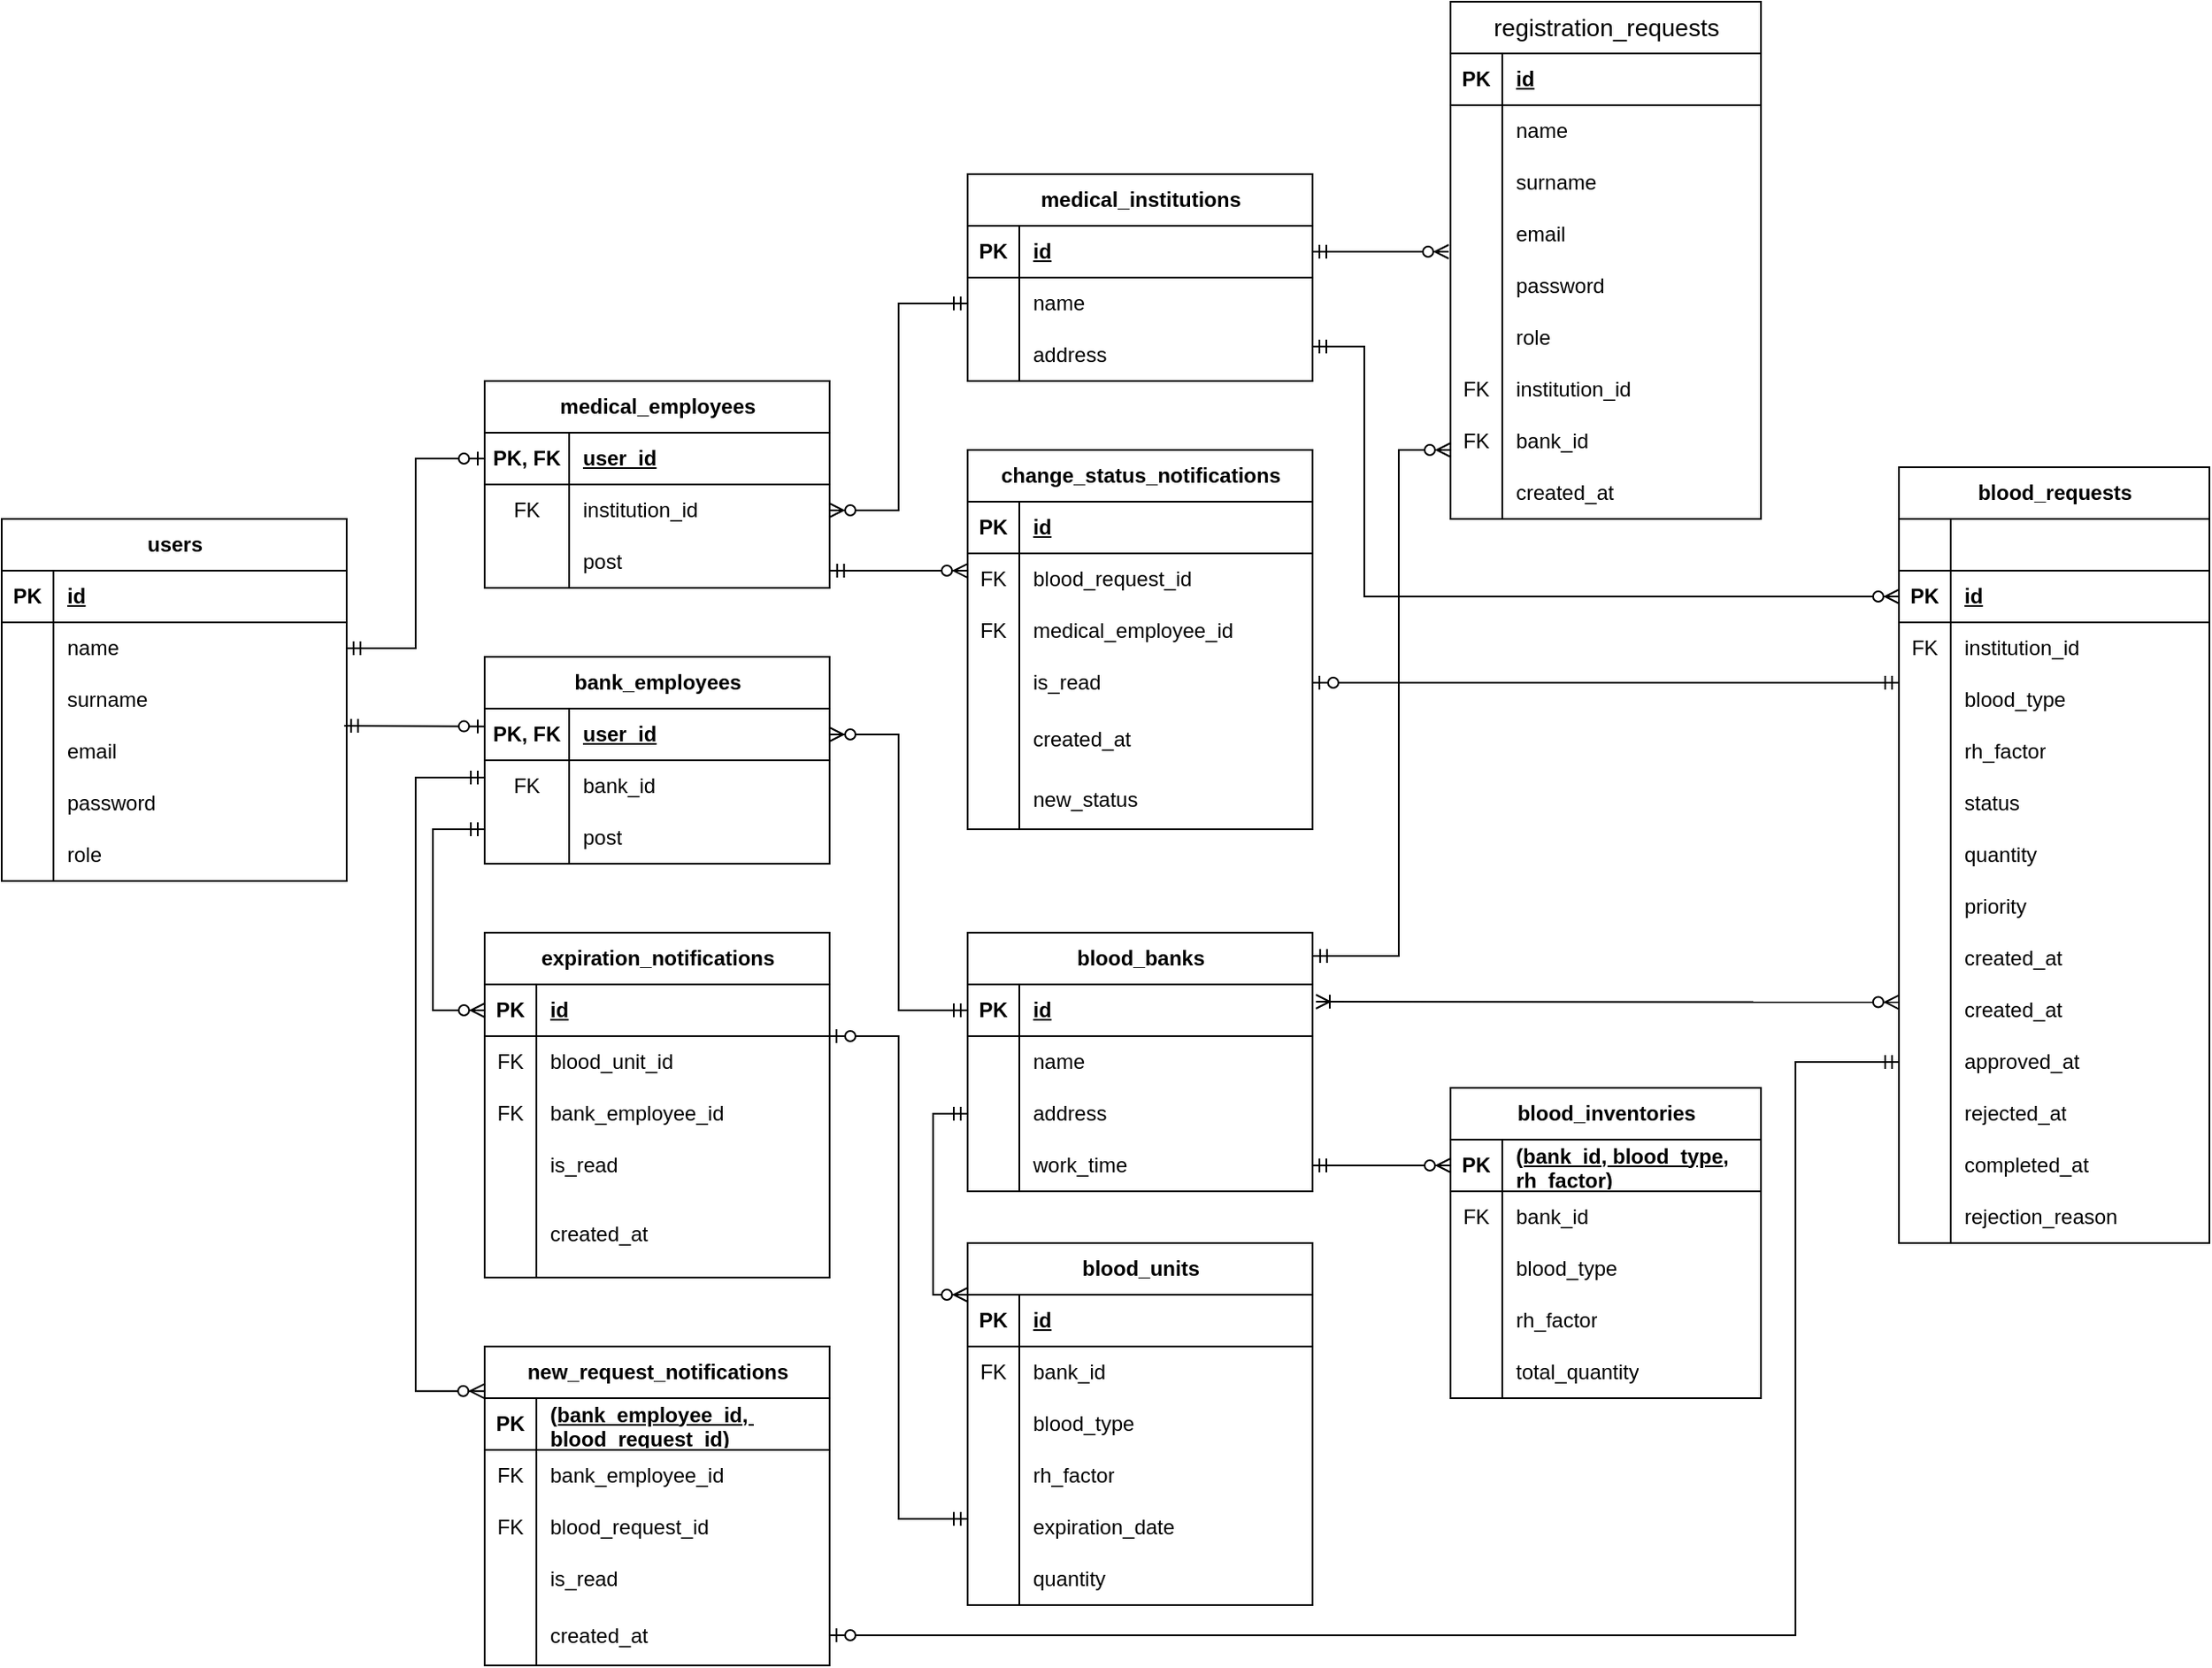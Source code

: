 <mxfile version="26.0.16">
  <diagram id="3aIhCZV6ooAHGkyRczjt" name="Страница — 1">
    <mxGraphModel dx="-158" dy="1446" grid="1" gridSize="10" guides="1" tooltips="1" connect="1" arrows="1" fold="1" page="1" pageScale="1" pageWidth="827" pageHeight="1169" math="0" shadow="0">
      <root>
        <mxCell id="0" />
        <mxCell id="1" parent="0" />
        <mxCell id="tjChZfvz7-tyXGv7wru4-16" value="users" style="shape=table;startSize=30;container=1;collapsible=1;childLayout=tableLayout;fixedRows=1;rowLines=0;fontStyle=1;align=center;resizeLast=1;html=1;" parent="1" vertex="1">
          <mxGeometry x="1160" y="40" width="200" height="210" as="geometry" />
        </mxCell>
        <mxCell id="tjChZfvz7-tyXGv7wru4-17" value="" style="shape=tableRow;horizontal=0;startSize=0;swimlaneHead=0;swimlaneBody=0;fillColor=none;collapsible=0;dropTarget=0;points=[[0,0.5],[1,0.5]];portConstraint=eastwest;top=0;left=0;right=0;bottom=1;" parent="tjChZfvz7-tyXGv7wru4-16" vertex="1">
          <mxGeometry y="30" width="200" height="30" as="geometry" />
        </mxCell>
        <mxCell id="tjChZfvz7-tyXGv7wru4-18" value="PK" style="shape=partialRectangle;connectable=0;fillColor=none;top=0;left=0;bottom=0;right=0;fontStyle=1;overflow=hidden;whiteSpace=wrap;html=1;" parent="tjChZfvz7-tyXGv7wru4-17" vertex="1">
          <mxGeometry width="30" height="30" as="geometry">
            <mxRectangle width="30" height="30" as="alternateBounds" />
          </mxGeometry>
        </mxCell>
        <mxCell id="tjChZfvz7-tyXGv7wru4-19" value="id" style="shape=partialRectangle;connectable=0;fillColor=none;top=0;left=0;bottom=0;right=0;align=left;spacingLeft=6;fontStyle=5;overflow=hidden;whiteSpace=wrap;html=1;" parent="tjChZfvz7-tyXGv7wru4-17" vertex="1">
          <mxGeometry x="30" width="170" height="30" as="geometry">
            <mxRectangle width="170" height="30" as="alternateBounds" />
          </mxGeometry>
        </mxCell>
        <mxCell id="tjChZfvz7-tyXGv7wru4-20" value="" style="shape=tableRow;horizontal=0;startSize=0;swimlaneHead=0;swimlaneBody=0;fillColor=none;collapsible=0;dropTarget=0;points=[[0,0.5],[1,0.5]];portConstraint=eastwest;top=0;left=0;right=0;bottom=0;" parent="tjChZfvz7-tyXGv7wru4-16" vertex="1">
          <mxGeometry y="60" width="200" height="30" as="geometry" />
        </mxCell>
        <mxCell id="tjChZfvz7-tyXGv7wru4-21" value="" style="shape=partialRectangle;connectable=0;fillColor=none;top=0;left=0;bottom=0;right=0;editable=1;overflow=hidden;whiteSpace=wrap;html=1;" parent="tjChZfvz7-tyXGv7wru4-20" vertex="1">
          <mxGeometry width="30" height="30" as="geometry">
            <mxRectangle width="30" height="30" as="alternateBounds" />
          </mxGeometry>
        </mxCell>
        <mxCell id="tjChZfvz7-tyXGv7wru4-22" value="name" style="shape=partialRectangle;connectable=0;fillColor=none;top=0;left=0;bottom=0;right=0;align=left;spacingLeft=6;overflow=hidden;whiteSpace=wrap;html=1;" parent="tjChZfvz7-tyXGv7wru4-20" vertex="1">
          <mxGeometry x="30" width="170" height="30" as="geometry">
            <mxRectangle width="170" height="30" as="alternateBounds" />
          </mxGeometry>
        </mxCell>
        <mxCell id="tjChZfvz7-tyXGv7wru4-338" style="shape=tableRow;horizontal=0;startSize=0;swimlaneHead=0;swimlaneBody=0;fillColor=none;collapsible=0;dropTarget=0;points=[[0,0.5],[1,0.5]];portConstraint=eastwest;top=0;left=0;right=0;bottom=0;" parent="tjChZfvz7-tyXGv7wru4-16" vertex="1">
          <mxGeometry y="90" width="200" height="30" as="geometry" />
        </mxCell>
        <mxCell id="tjChZfvz7-tyXGv7wru4-339" style="shape=partialRectangle;connectable=0;fillColor=none;top=0;left=0;bottom=0;right=0;editable=1;overflow=hidden;whiteSpace=wrap;html=1;" parent="tjChZfvz7-tyXGv7wru4-338" vertex="1">
          <mxGeometry width="30" height="30" as="geometry">
            <mxRectangle width="30" height="30" as="alternateBounds" />
          </mxGeometry>
        </mxCell>
        <mxCell id="tjChZfvz7-tyXGv7wru4-340" value="surname" style="shape=partialRectangle;connectable=0;fillColor=none;top=0;left=0;bottom=0;right=0;align=left;spacingLeft=6;overflow=hidden;whiteSpace=wrap;html=1;" parent="tjChZfvz7-tyXGv7wru4-338" vertex="1">
          <mxGeometry x="30" width="170" height="30" as="geometry">
            <mxRectangle width="170" height="30" as="alternateBounds" />
          </mxGeometry>
        </mxCell>
        <mxCell id="tjChZfvz7-tyXGv7wru4-26" value="" style="shape=tableRow;horizontal=0;startSize=0;swimlaneHead=0;swimlaneBody=0;fillColor=none;collapsible=0;dropTarget=0;points=[[0,0.5],[1,0.5]];portConstraint=eastwest;top=0;left=0;right=0;bottom=0;" parent="tjChZfvz7-tyXGv7wru4-16" vertex="1">
          <mxGeometry y="120" width="200" height="30" as="geometry" />
        </mxCell>
        <mxCell id="tjChZfvz7-tyXGv7wru4-27" value="" style="shape=partialRectangle;connectable=0;fillColor=none;top=0;left=0;bottom=0;right=0;editable=1;overflow=hidden;whiteSpace=wrap;html=1;" parent="tjChZfvz7-tyXGv7wru4-26" vertex="1">
          <mxGeometry width="30" height="30" as="geometry">
            <mxRectangle width="30" height="30" as="alternateBounds" />
          </mxGeometry>
        </mxCell>
        <mxCell id="tjChZfvz7-tyXGv7wru4-28" value="email" style="shape=partialRectangle;connectable=0;fillColor=none;top=0;left=0;bottom=0;right=0;align=left;spacingLeft=6;overflow=hidden;whiteSpace=wrap;html=1;" parent="tjChZfvz7-tyXGv7wru4-26" vertex="1">
          <mxGeometry x="30" width="170" height="30" as="geometry">
            <mxRectangle width="170" height="30" as="alternateBounds" />
          </mxGeometry>
        </mxCell>
        <mxCell id="tjChZfvz7-tyXGv7wru4-35" style="shape=tableRow;horizontal=0;startSize=0;swimlaneHead=0;swimlaneBody=0;fillColor=none;collapsible=0;dropTarget=0;points=[[0,0.5],[1,0.5]];portConstraint=eastwest;top=0;left=0;right=0;bottom=0;" parent="tjChZfvz7-tyXGv7wru4-16" vertex="1">
          <mxGeometry y="150" width="200" height="30" as="geometry" />
        </mxCell>
        <mxCell id="tjChZfvz7-tyXGv7wru4-36" style="shape=partialRectangle;connectable=0;fillColor=none;top=0;left=0;bottom=0;right=0;editable=1;overflow=hidden;whiteSpace=wrap;html=1;" parent="tjChZfvz7-tyXGv7wru4-35" vertex="1">
          <mxGeometry width="30" height="30" as="geometry">
            <mxRectangle width="30" height="30" as="alternateBounds" />
          </mxGeometry>
        </mxCell>
        <mxCell id="tjChZfvz7-tyXGv7wru4-37" value="password" style="shape=partialRectangle;connectable=0;fillColor=none;top=0;left=0;bottom=0;right=0;align=left;spacingLeft=6;overflow=hidden;whiteSpace=wrap;html=1;" parent="tjChZfvz7-tyXGv7wru4-35" vertex="1">
          <mxGeometry x="30" width="170" height="30" as="geometry">
            <mxRectangle width="170" height="30" as="alternateBounds" />
          </mxGeometry>
        </mxCell>
        <mxCell id="tjChZfvz7-tyXGv7wru4-335" style="shape=tableRow;horizontal=0;startSize=0;swimlaneHead=0;swimlaneBody=0;fillColor=none;collapsible=0;dropTarget=0;points=[[0,0.5],[1,0.5]];portConstraint=eastwest;top=0;left=0;right=0;bottom=0;" parent="tjChZfvz7-tyXGv7wru4-16" vertex="1">
          <mxGeometry y="180" width="200" height="30" as="geometry" />
        </mxCell>
        <mxCell id="tjChZfvz7-tyXGv7wru4-336" style="shape=partialRectangle;connectable=0;fillColor=none;top=0;left=0;bottom=0;right=0;editable=1;overflow=hidden;whiteSpace=wrap;html=1;" parent="tjChZfvz7-tyXGv7wru4-335" vertex="1">
          <mxGeometry width="30" height="30" as="geometry">
            <mxRectangle width="30" height="30" as="alternateBounds" />
          </mxGeometry>
        </mxCell>
        <mxCell id="tjChZfvz7-tyXGv7wru4-337" value="role" style="shape=partialRectangle;connectable=0;fillColor=none;top=0;left=0;bottom=0;right=0;align=left;spacingLeft=6;overflow=hidden;whiteSpace=wrap;html=1;" parent="tjChZfvz7-tyXGv7wru4-335" vertex="1">
          <mxGeometry x="30" width="170" height="30" as="geometry">
            <mxRectangle width="170" height="30" as="alternateBounds" />
          </mxGeometry>
        </mxCell>
        <mxCell id="tjChZfvz7-tyXGv7wru4-38" value="blood_units" style="shape=table;startSize=30;container=1;collapsible=1;childLayout=tableLayout;fixedRows=1;rowLines=0;fontStyle=1;align=center;resizeLast=1;html=1;" parent="1" vertex="1">
          <mxGeometry x="1720" y="460" width="200" height="210" as="geometry" />
        </mxCell>
        <mxCell id="tjChZfvz7-tyXGv7wru4-39" value="" style="shape=tableRow;horizontal=0;startSize=0;swimlaneHead=0;swimlaneBody=0;fillColor=none;collapsible=0;dropTarget=0;points=[[0,0.5],[1,0.5]];portConstraint=eastwest;top=0;left=0;right=0;bottom=1;" parent="tjChZfvz7-tyXGv7wru4-38" vertex="1">
          <mxGeometry y="30" width="200" height="30" as="geometry" />
        </mxCell>
        <mxCell id="tjChZfvz7-tyXGv7wru4-40" value="PK" style="shape=partialRectangle;connectable=0;fillColor=none;top=0;left=0;bottom=0;right=0;fontStyle=1;overflow=hidden;whiteSpace=wrap;html=1;" parent="tjChZfvz7-tyXGv7wru4-39" vertex="1">
          <mxGeometry width="30" height="30" as="geometry">
            <mxRectangle width="30" height="30" as="alternateBounds" />
          </mxGeometry>
        </mxCell>
        <mxCell id="tjChZfvz7-tyXGv7wru4-41" value="id" style="shape=partialRectangle;connectable=0;fillColor=none;top=0;left=0;bottom=0;right=0;align=left;spacingLeft=6;fontStyle=5;overflow=hidden;whiteSpace=wrap;html=1;" parent="tjChZfvz7-tyXGv7wru4-39" vertex="1">
          <mxGeometry x="30" width="170" height="30" as="geometry">
            <mxRectangle width="170" height="30" as="alternateBounds" />
          </mxGeometry>
        </mxCell>
        <mxCell id="tjChZfvz7-tyXGv7wru4-68" style="shape=tableRow;horizontal=0;startSize=0;swimlaneHead=0;swimlaneBody=0;fillColor=none;collapsible=0;dropTarget=0;points=[[0,0.5],[1,0.5]];portConstraint=eastwest;top=0;left=0;right=0;bottom=0;" parent="tjChZfvz7-tyXGv7wru4-38" vertex="1">
          <mxGeometry y="60" width="200" height="30" as="geometry" />
        </mxCell>
        <mxCell id="tjChZfvz7-tyXGv7wru4-69" value="FK" style="shape=partialRectangle;connectable=0;fillColor=none;top=0;left=0;bottom=0;right=0;editable=1;overflow=hidden;whiteSpace=wrap;html=1;" parent="tjChZfvz7-tyXGv7wru4-68" vertex="1">
          <mxGeometry width="30" height="30" as="geometry">
            <mxRectangle width="30" height="30" as="alternateBounds" />
          </mxGeometry>
        </mxCell>
        <mxCell id="tjChZfvz7-tyXGv7wru4-70" value="bank_id" style="shape=partialRectangle;connectable=0;fillColor=none;top=0;left=0;bottom=0;right=0;align=left;spacingLeft=6;overflow=hidden;whiteSpace=wrap;html=1;" parent="tjChZfvz7-tyXGv7wru4-68" vertex="1">
          <mxGeometry x="30" width="170" height="30" as="geometry">
            <mxRectangle width="170" height="30" as="alternateBounds" />
          </mxGeometry>
        </mxCell>
        <mxCell id="tjChZfvz7-tyXGv7wru4-42" value="" style="shape=tableRow;horizontal=0;startSize=0;swimlaneHead=0;swimlaneBody=0;fillColor=none;collapsible=0;dropTarget=0;points=[[0,0.5],[1,0.5]];portConstraint=eastwest;top=0;left=0;right=0;bottom=0;" parent="tjChZfvz7-tyXGv7wru4-38" vertex="1">
          <mxGeometry y="90" width="200" height="30" as="geometry" />
        </mxCell>
        <mxCell id="tjChZfvz7-tyXGv7wru4-43" value="" style="shape=partialRectangle;connectable=0;fillColor=none;top=0;left=0;bottom=0;right=0;editable=1;overflow=hidden;whiteSpace=wrap;html=1;" parent="tjChZfvz7-tyXGv7wru4-42" vertex="1">
          <mxGeometry width="30" height="30" as="geometry">
            <mxRectangle width="30" height="30" as="alternateBounds" />
          </mxGeometry>
        </mxCell>
        <mxCell id="tjChZfvz7-tyXGv7wru4-44" value="blood_type" style="shape=partialRectangle;connectable=0;fillColor=none;top=0;left=0;bottom=0;right=0;align=left;spacingLeft=6;overflow=hidden;whiteSpace=wrap;html=1;" parent="tjChZfvz7-tyXGv7wru4-42" vertex="1">
          <mxGeometry x="30" width="170" height="30" as="geometry">
            <mxRectangle width="170" height="30" as="alternateBounds" />
          </mxGeometry>
        </mxCell>
        <mxCell id="tjChZfvz7-tyXGv7wru4-45" value="" style="shape=tableRow;horizontal=0;startSize=0;swimlaneHead=0;swimlaneBody=0;fillColor=none;collapsible=0;dropTarget=0;points=[[0,0.5],[1,0.5]];portConstraint=eastwest;top=0;left=0;right=0;bottom=0;" parent="tjChZfvz7-tyXGv7wru4-38" vertex="1">
          <mxGeometry y="120" width="200" height="30" as="geometry" />
        </mxCell>
        <mxCell id="tjChZfvz7-tyXGv7wru4-46" value="" style="shape=partialRectangle;connectable=0;fillColor=none;top=0;left=0;bottom=0;right=0;editable=1;overflow=hidden;whiteSpace=wrap;html=1;" parent="tjChZfvz7-tyXGv7wru4-45" vertex="1">
          <mxGeometry width="30" height="30" as="geometry">
            <mxRectangle width="30" height="30" as="alternateBounds" />
          </mxGeometry>
        </mxCell>
        <mxCell id="tjChZfvz7-tyXGv7wru4-47" value="rh_factor" style="shape=partialRectangle;connectable=0;fillColor=none;top=0;left=0;bottom=0;right=0;align=left;spacingLeft=6;overflow=hidden;whiteSpace=wrap;html=1;" parent="tjChZfvz7-tyXGv7wru4-45" vertex="1">
          <mxGeometry x="30" width="170" height="30" as="geometry">
            <mxRectangle width="170" height="30" as="alternateBounds" />
          </mxGeometry>
        </mxCell>
        <mxCell id="tjChZfvz7-tyXGv7wru4-48" value="" style="shape=tableRow;horizontal=0;startSize=0;swimlaneHead=0;swimlaneBody=0;fillColor=none;collapsible=0;dropTarget=0;points=[[0,0.5],[1,0.5]];portConstraint=eastwest;top=0;left=0;right=0;bottom=0;" parent="tjChZfvz7-tyXGv7wru4-38" vertex="1">
          <mxGeometry y="150" width="200" height="30" as="geometry" />
        </mxCell>
        <mxCell id="tjChZfvz7-tyXGv7wru4-49" value="" style="shape=partialRectangle;connectable=0;fillColor=none;top=0;left=0;bottom=0;right=0;editable=1;overflow=hidden;whiteSpace=wrap;html=1;" parent="tjChZfvz7-tyXGv7wru4-48" vertex="1">
          <mxGeometry width="30" height="30" as="geometry">
            <mxRectangle width="30" height="30" as="alternateBounds" />
          </mxGeometry>
        </mxCell>
        <mxCell id="tjChZfvz7-tyXGv7wru4-50" value="expiration_date" style="shape=partialRectangle;connectable=0;fillColor=none;top=0;left=0;bottom=0;right=0;align=left;spacingLeft=6;overflow=hidden;whiteSpace=wrap;html=1;" parent="tjChZfvz7-tyXGv7wru4-48" vertex="1">
          <mxGeometry x="30" width="170" height="30" as="geometry">
            <mxRectangle width="170" height="30" as="alternateBounds" />
          </mxGeometry>
        </mxCell>
        <mxCell id="tjChZfvz7-tyXGv7wru4-65" style="shape=tableRow;horizontal=0;startSize=0;swimlaneHead=0;swimlaneBody=0;fillColor=none;collapsible=0;dropTarget=0;points=[[0,0.5],[1,0.5]];portConstraint=eastwest;top=0;left=0;right=0;bottom=0;" parent="tjChZfvz7-tyXGv7wru4-38" vertex="1">
          <mxGeometry y="180" width="200" height="30" as="geometry" />
        </mxCell>
        <mxCell id="tjChZfvz7-tyXGv7wru4-66" style="shape=partialRectangle;connectable=0;fillColor=none;top=0;left=0;bottom=0;right=0;editable=1;overflow=hidden;whiteSpace=wrap;html=1;" parent="tjChZfvz7-tyXGv7wru4-65" vertex="1">
          <mxGeometry width="30" height="30" as="geometry">
            <mxRectangle width="30" height="30" as="alternateBounds" />
          </mxGeometry>
        </mxCell>
        <mxCell id="tjChZfvz7-tyXGv7wru4-67" value="quantity" style="shape=partialRectangle;connectable=0;fillColor=none;top=0;left=0;bottom=0;right=0;align=left;spacingLeft=6;overflow=hidden;whiteSpace=wrap;html=1;" parent="tjChZfvz7-tyXGv7wru4-65" vertex="1">
          <mxGeometry x="30" width="170" height="30" as="geometry">
            <mxRectangle width="170" height="30" as="alternateBounds" />
          </mxGeometry>
        </mxCell>
        <mxCell id="tjChZfvz7-tyXGv7wru4-84" value="bank_employees" style="shape=table;startSize=30;container=1;collapsible=1;childLayout=tableLayout;fixedRows=1;rowLines=0;fontStyle=1;align=center;resizeLast=1;html=1;" parent="1" vertex="1">
          <mxGeometry x="1440" y="120" width="200" height="120" as="geometry" />
        </mxCell>
        <mxCell id="tjChZfvz7-tyXGv7wru4-85" value="" style="shape=tableRow;horizontal=0;startSize=0;swimlaneHead=0;swimlaneBody=0;fillColor=none;collapsible=0;dropTarget=0;points=[[0,0.5],[1,0.5]];portConstraint=eastwest;top=0;left=0;right=0;bottom=1;" parent="tjChZfvz7-tyXGv7wru4-84" vertex="1">
          <mxGeometry y="30" width="200" height="30" as="geometry" />
        </mxCell>
        <mxCell id="tjChZfvz7-tyXGv7wru4-86" value="PK, FK" style="shape=partialRectangle;connectable=0;fillColor=none;top=0;left=0;bottom=0;right=0;fontStyle=1;overflow=hidden;whiteSpace=wrap;html=1;" parent="tjChZfvz7-tyXGv7wru4-85" vertex="1">
          <mxGeometry width="49" height="30" as="geometry">
            <mxRectangle width="49" height="30" as="alternateBounds" />
          </mxGeometry>
        </mxCell>
        <mxCell id="tjChZfvz7-tyXGv7wru4-87" value="user_id" style="shape=partialRectangle;connectable=0;fillColor=none;top=0;left=0;bottom=0;right=0;align=left;spacingLeft=6;fontStyle=5;overflow=hidden;whiteSpace=wrap;html=1;" parent="tjChZfvz7-tyXGv7wru4-85" vertex="1">
          <mxGeometry x="49" width="151" height="30" as="geometry">
            <mxRectangle width="151" height="30" as="alternateBounds" />
          </mxGeometry>
        </mxCell>
        <mxCell id="tjChZfvz7-tyXGv7wru4-88" value="" style="shape=tableRow;horizontal=0;startSize=0;swimlaneHead=0;swimlaneBody=0;fillColor=none;collapsible=0;dropTarget=0;points=[[0,0.5],[1,0.5]];portConstraint=eastwest;top=0;left=0;right=0;bottom=0;" parent="tjChZfvz7-tyXGv7wru4-84" vertex="1">
          <mxGeometry y="60" width="200" height="30" as="geometry" />
        </mxCell>
        <mxCell id="tjChZfvz7-tyXGv7wru4-89" value="FK" style="shape=partialRectangle;connectable=0;fillColor=none;top=0;left=0;bottom=0;right=0;editable=1;overflow=hidden;whiteSpace=wrap;html=1;" parent="tjChZfvz7-tyXGv7wru4-88" vertex="1">
          <mxGeometry width="49" height="30" as="geometry">
            <mxRectangle width="49" height="30" as="alternateBounds" />
          </mxGeometry>
        </mxCell>
        <mxCell id="tjChZfvz7-tyXGv7wru4-90" value="bank_id" style="shape=partialRectangle;connectable=0;fillColor=none;top=0;left=0;bottom=0;right=0;align=left;spacingLeft=6;overflow=hidden;whiteSpace=wrap;html=1;" parent="tjChZfvz7-tyXGv7wru4-88" vertex="1">
          <mxGeometry x="49" width="151" height="30" as="geometry">
            <mxRectangle width="151" height="30" as="alternateBounds" />
          </mxGeometry>
        </mxCell>
        <mxCell id="tjChZfvz7-tyXGv7wru4-350" style="shape=tableRow;horizontal=0;startSize=0;swimlaneHead=0;swimlaneBody=0;fillColor=none;collapsible=0;dropTarget=0;points=[[0,0.5],[1,0.5]];portConstraint=eastwest;top=0;left=0;right=0;bottom=0;" parent="tjChZfvz7-tyXGv7wru4-84" vertex="1">
          <mxGeometry y="90" width="200" height="30" as="geometry" />
        </mxCell>
        <mxCell id="tjChZfvz7-tyXGv7wru4-351" style="shape=partialRectangle;connectable=0;fillColor=none;top=0;left=0;bottom=0;right=0;editable=1;overflow=hidden;whiteSpace=wrap;html=1;" parent="tjChZfvz7-tyXGv7wru4-350" vertex="1">
          <mxGeometry width="49" height="30" as="geometry">
            <mxRectangle width="49" height="30" as="alternateBounds" />
          </mxGeometry>
        </mxCell>
        <mxCell id="tjChZfvz7-tyXGv7wru4-352" value="post" style="shape=partialRectangle;connectable=0;fillColor=none;top=0;left=0;bottom=0;right=0;align=left;spacingLeft=6;overflow=hidden;whiteSpace=wrap;html=1;" parent="tjChZfvz7-tyXGv7wru4-350" vertex="1">
          <mxGeometry x="49" width="151" height="30" as="geometry">
            <mxRectangle width="151" height="30" as="alternateBounds" />
          </mxGeometry>
        </mxCell>
        <mxCell id="tjChZfvz7-tyXGv7wru4-97" value="medical_employees" style="shape=table;startSize=30;container=1;collapsible=1;childLayout=tableLayout;fixedRows=1;rowLines=0;fontStyle=1;align=center;resizeLast=1;html=1;" parent="1" vertex="1">
          <mxGeometry x="1440" y="-40" width="200" height="120" as="geometry" />
        </mxCell>
        <mxCell id="tjChZfvz7-tyXGv7wru4-98" value="" style="shape=tableRow;horizontal=0;startSize=0;swimlaneHead=0;swimlaneBody=0;fillColor=none;collapsible=0;dropTarget=0;points=[[0,0.5],[1,0.5]];portConstraint=eastwest;top=0;left=0;right=0;bottom=1;" parent="tjChZfvz7-tyXGv7wru4-97" vertex="1">
          <mxGeometry y="30" width="200" height="30" as="geometry" />
        </mxCell>
        <mxCell id="tjChZfvz7-tyXGv7wru4-99" value="PK, FK" style="shape=partialRectangle;connectable=0;fillColor=none;top=0;left=0;bottom=0;right=0;fontStyle=1;overflow=hidden;whiteSpace=wrap;html=1;" parent="tjChZfvz7-tyXGv7wru4-98" vertex="1">
          <mxGeometry width="49" height="30" as="geometry">
            <mxRectangle width="49" height="30" as="alternateBounds" />
          </mxGeometry>
        </mxCell>
        <mxCell id="tjChZfvz7-tyXGv7wru4-100" value="user_id" style="shape=partialRectangle;connectable=0;fillColor=none;top=0;left=0;bottom=0;right=0;align=left;spacingLeft=6;fontStyle=5;overflow=hidden;whiteSpace=wrap;html=1;" parent="tjChZfvz7-tyXGv7wru4-98" vertex="1">
          <mxGeometry x="49" width="151" height="30" as="geometry">
            <mxRectangle width="151" height="30" as="alternateBounds" />
          </mxGeometry>
        </mxCell>
        <mxCell id="tjChZfvz7-tyXGv7wru4-101" value="" style="shape=tableRow;horizontal=0;startSize=0;swimlaneHead=0;swimlaneBody=0;fillColor=none;collapsible=0;dropTarget=0;points=[[0,0.5],[1,0.5]];portConstraint=eastwest;top=0;left=0;right=0;bottom=0;" parent="tjChZfvz7-tyXGv7wru4-97" vertex="1">
          <mxGeometry y="60" width="200" height="30" as="geometry" />
        </mxCell>
        <mxCell id="tjChZfvz7-tyXGv7wru4-102" value="FK" style="shape=partialRectangle;connectable=0;fillColor=none;top=0;left=0;bottom=0;right=0;editable=1;overflow=hidden;whiteSpace=wrap;html=1;" parent="tjChZfvz7-tyXGv7wru4-101" vertex="1">
          <mxGeometry width="49" height="30" as="geometry">
            <mxRectangle width="49" height="30" as="alternateBounds" />
          </mxGeometry>
        </mxCell>
        <mxCell id="tjChZfvz7-tyXGv7wru4-103" value="institution_id" style="shape=partialRectangle;connectable=0;fillColor=none;top=0;left=0;bottom=0;right=0;align=left;spacingLeft=6;overflow=hidden;whiteSpace=wrap;html=1;" parent="tjChZfvz7-tyXGv7wru4-101" vertex="1">
          <mxGeometry x="49" width="151" height="30" as="geometry">
            <mxRectangle width="151" height="30" as="alternateBounds" />
          </mxGeometry>
        </mxCell>
        <mxCell id="tjChZfvz7-tyXGv7wru4-347" style="shape=tableRow;horizontal=0;startSize=0;swimlaneHead=0;swimlaneBody=0;fillColor=none;collapsible=0;dropTarget=0;points=[[0,0.5],[1,0.5]];portConstraint=eastwest;top=0;left=0;right=0;bottom=0;" parent="tjChZfvz7-tyXGv7wru4-97" vertex="1">
          <mxGeometry y="90" width="200" height="30" as="geometry" />
        </mxCell>
        <mxCell id="tjChZfvz7-tyXGv7wru4-348" style="shape=partialRectangle;connectable=0;fillColor=none;top=0;left=0;bottom=0;right=0;editable=1;overflow=hidden;whiteSpace=wrap;html=1;" parent="tjChZfvz7-tyXGv7wru4-347" vertex="1">
          <mxGeometry width="49" height="30" as="geometry">
            <mxRectangle width="49" height="30" as="alternateBounds" />
          </mxGeometry>
        </mxCell>
        <mxCell id="tjChZfvz7-tyXGv7wru4-349" value="post" style="shape=partialRectangle;connectable=0;fillColor=none;top=0;left=0;bottom=0;right=0;align=left;spacingLeft=6;overflow=hidden;whiteSpace=wrap;html=1;" parent="tjChZfvz7-tyXGv7wru4-347" vertex="1">
          <mxGeometry x="49" width="151" height="30" as="geometry">
            <mxRectangle width="151" height="30" as="alternateBounds" />
          </mxGeometry>
        </mxCell>
        <mxCell id="tjChZfvz7-tyXGv7wru4-104" value="blood_banks" style="shape=table;startSize=30;container=1;collapsible=1;childLayout=tableLayout;fixedRows=1;rowLines=0;fontStyle=1;align=center;resizeLast=1;html=1;" parent="1" vertex="1">
          <mxGeometry x="1720" y="280" width="200" height="150" as="geometry">
            <mxRectangle x="1960" y="230" width="110" height="30" as="alternateBounds" />
          </mxGeometry>
        </mxCell>
        <mxCell id="tjChZfvz7-tyXGv7wru4-105" value="" style="shape=tableRow;horizontal=0;startSize=0;swimlaneHead=0;swimlaneBody=0;fillColor=none;collapsible=0;dropTarget=0;points=[[0,0.5],[1,0.5]];portConstraint=eastwest;top=0;left=0;right=0;bottom=1;" parent="tjChZfvz7-tyXGv7wru4-104" vertex="1">
          <mxGeometry y="30" width="200" height="30" as="geometry" />
        </mxCell>
        <mxCell id="tjChZfvz7-tyXGv7wru4-106" value="PK" style="shape=partialRectangle;connectable=0;fillColor=none;top=0;left=0;bottom=0;right=0;fontStyle=1;overflow=hidden;whiteSpace=wrap;html=1;" parent="tjChZfvz7-tyXGv7wru4-105" vertex="1">
          <mxGeometry width="30" height="30" as="geometry">
            <mxRectangle width="30" height="30" as="alternateBounds" />
          </mxGeometry>
        </mxCell>
        <mxCell id="tjChZfvz7-tyXGv7wru4-107" value="id" style="shape=partialRectangle;connectable=0;fillColor=none;top=0;left=0;bottom=0;right=0;align=left;spacingLeft=6;fontStyle=5;overflow=hidden;whiteSpace=wrap;html=1;" parent="tjChZfvz7-tyXGv7wru4-105" vertex="1">
          <mxGeometry x="30" width="170" height="30" as="geometry">
            <mxRectangle width="170" height="30" as="alternateBounds" />
          </mxGeometry>
        </mxCell>
        <mxCell id="tjChZfvz7-tyXGv7wru4-108" value="" style="shape=tableRow;horizontal=0;startSize=0;swimlaneHead=0;swimlaneBody=0;fillColor=none;collapsible=0;dropTarget=0;points=[[0,0.5],[1,0.5]];portConstraint=eastwest;top=0;left=0;right=0;bottom=0;" parent="tjChZfvz7-tyXGv7wru4-104" vertex="1">
          <mxGeometry y="60" width="200" height="30" as="geometry" />
        </mxCell>
        <mxCell id="tjChZfvz7-tyXGv7wru4-109" value="" style="shape=partialRectangle;connectable=0;fillColor=none;top=0;left=0;bottom=0;right=0;editable=1;overflow=hidden;whiteSpace=wrap;html=1;" parent="tjChZfvz7-tyXGv7wru4-108" vertex="1">
          <mxGeometry width="30" height="30" as="geometry">
            <mxRectangle width="30" height="30" as="alternateBounds" />
          </mxGeometry>
        </mxCell>
        <mxCell id="tjChZfvz7-tyXGv7wru4-110" value="name" style="shape=partialRectangle;connectable=0;fillColor=none;top=0;left=0;bottom=0;right=0;align=left;spacingLeft=6;overflow=hidden;whiteSpace=wrap;html=1;" parent="tjChZfvz7-tyXGv7wru4-108" vertex="1">
          <mxGeometry x="30" width="170" height="30" as="geometry">
            <mxRectangle width="170" height="30" as="alternateBounds" />
          </mxGeometry>
        </mxCell>
        <mxCell id="tjChZfvz7-tyXGv7wru4-111" value="" style="shape=tableRow;horizontal=0;startSize=0;swimlaneHead=0;swimlaneBody=0;fillColor=none;collapsible=0;dropTarget=0;points=[[0,0.5],[1,0.5]];portConstraint=eastwest;top=0;left=0;right=0;bottom=0;" parent="tjChZfvz7-tyXGv7wru4-104" vertex="1">
          <mxGeometry y="90" width="200" height="30" as="geometry" />
        </mxCell>
        <mxCell id="tjChZfvz7-tyXGv7wru4-112" value="" style="shape=partialRectangle;connectable=0;fillColor=none;top=0;left=0;bottom=0;right=0;editable=1;overflow=hidden;whiteSpace=wrap;html=1;" parent="tjChZfvz7-tyXGv7wru4-111" vertex="1">
          <mxGeometry width="30" height="30" as="geometry">
            <mxRectangle width="30" height="30" as="alternateBounds" />
          </mxGeometry>
        </mxCell>
        <mxCell id="tjChZfvz7-tyXGv7wru4-113" value="address" style="shape=partialRectangle;connectable=0;fillColor=none;top=0;left=0;bottom=0;right=0;align=left;spacingLeft=6;overflow=hidden;whiteSpace=wrap;html=1;" parent="tjChZfvz7-tyXGv7wru4-111" vertex="1">
          <mxGeometry x="30" width="170" height="30" as="geometry">
            <mxRectangle width="170" height="30" as="alternateBounds" />
          </mxGeometry>
        </mxCell>
        <mxCell id="tjChZfvz7-tyXGv7wru4-341" style="shape=tableRow;horizontal=0;startSize=0;swimlaneHead=0;swimlaneBody=0;fillColor=none;collapsible=0;dropTarget=0;points=[[0,0.5],[1,0.5]];portConstraint=eastwest;top=0;left=0;right=0;bottom=0;" parent="tjChZfvz7-tyXGv7wru4-104" vertex="1">
          <mxGeometry y="120" width="200" height="30" as="geometry" />
        </mxCell>
        <mxCell id="tjChZfvz7-tyXGv7wru4-342" style="shape=partialRectangle;connectable=0;fillColor=none;top=0;left=0;bottom=0;right=0;editable=1;overflow=hidden;whiteSpace=wrap;html=1;" parent="tjChZfvz7-tyXGv7wru4-341" vertex="1">
          <mxGeometry width="30" height="30" as="geometry">
            <mxRectangle width="30" height="30" as="alternateBounds" />
          </mxGeometry>
        </mxCell>
        <mxCell id="tjChZfvz7-tyXGv7wru4-343" value="work_time" style="shape=partialRectangle;connectable=0;fillColor=none;top=0;left=0;bottom=0;right=0;align=left;spacingLeft=6;overflow=hidden;whiteSpace=wrap;html=1;" parent="tjChZfvz7-tyXGv7wru4-341" vertex="1">
          <mxGeometry x="30" width="170" height="30" as="geometry">
            <mxRectangle width="170" height="30" as="alternateBounds" />
          </mxGeometry>
        </mxCell>
        <mxCell id="tjChZfvz7-tyXGv7wru4-124" value="medical_institutions" style="shape=table;startSize=30;container=1;collapsible=1;childLayout=tableLayout;fixedRows=1;rowLines=0;fontStyle=1;align=center;resizeLast=1;html=1;" parent="1" vertex="1">
          <mxGeometry x="1720" y="-160" width="200" height="120" as="geometry" />
        </mxCell>
        <mxCell id="tjChZfvz7-tyXGv7wru4-125" value="" style="shape=tableRow;horizontal=0;startSize=0;swimlaneHead=0;swimlaneBody=0;fillColor=none;collapsible=0;dropTarget=0;points=[[0,0.5],[1,0.5]];portConstraint=eastwest;top=0;left=0;right=0;bottom=1;" parent="tjChZfvz7-tyXGv7wru4-124" vertex="1">
          <mxGeometry y="30" width="200" height="30" as="geometry" />
        </mxCell>
        <mxCell id="tjChZfvz7-tyXGv7wru4-126" value="PK" style="shape=partialRectangle;connectable=0;fillColor=none;top=0;left=0;bottom=0;right=0;fontStyle=1;overflow=hidden;whiteSpace=wrap;html=1;" parent="tjChZfvz7-tyXGv7wru4-125" vertex="1">
          <mxGeometry width="30" height="30" as="geometry">
            <mxRectangle width="30" height="30" as="alternateBounds" />
          </mxGeometry>
        </mxCell>
        <mxCell id="tjChZfvz7-tyXGv7wru4-127" value="id" style="shape=partialRectangle;connectable=0;fillColor=none;top=0;left=0;bottom=0;right=0;align=left;spacingLeft=6;fontStyle=5;overflow=hidden;whiteSpace=wrap;html=1;" parent="tjChZfvz7-tyXGv7wru4-125" vertex="1">
          <mxGeometry x="30" width="170" height="30" as="geometry">
            <mxRectangle width="170" height="30" as="alternateBounds" />
          </mxGeometry>
        </mxCell>
        <mxCell id="tjChZfvz7-tyXGv7wru4-128" value="" style="shape=tableRow;horizontal=0;startSize=0;swimlaneHead=0;swimlaneBody=0;fillColor=none;collapsible=0;dropTarget=0;points=[[0,0.5],[1,0.5]];portConstraint=eastwest;top=0;left=0;right=0;bottom=0;" parent="tjChZfvz7-tyXGv7wru4-124" vertex="1">
          <mxGeometry y="60" width="200" height="30" as="geometry" />
        </mxCell>
        <mxCell id="tjChZfvz7-tyXGv7wru4-129" value="" style="shape=partialRectangle;connectable=0;fillColor=none;top=0;left=0;bottom=0;right=0;editable=1;overflow=hidden;whiteSpace=wrap;html=1;" parent="tjChZfvz7-tyXGv7wru4-128" vertex="1">
          <mxGeometry width="30" height="30" as="geometry">
            <mxRectangle width="30" height="30" as="alternateBounds" />
          </mxGeometry>
        </mxCell>
        <mxCell id="tjChZfvz7-tyXGv7wru4-130" value="name" style="shape=partialRectangle;connectable=0;fillColor=none;top=0;left=0;bottom=0;right=0;align=left;spacingLeft=6;overflow=hidden;whiteSpace=wrap;html=1;" parent="tjChZfvz7-tyXGv7wru4-128" vertex="1">
          <mxGeometry x="30" width="170" height="30" as="geometry">
            <mxRectangle width="170" height="30" as="alternateBounds" />
          </mxGeometry>
        </mxCell>
        <mxCell id="tjChZfvz7-tyXGv7wru4-131" value="" style="shape=tableRow;horizontal=0;startSize=0;swimlaneHead=0;swimlaneBody=0;fillColor=none;collapsible=0;dropTarget=0;points=[[0,0.5],[1,0.5]];portConstraint=eastwest;top=0;left=0;right=0;bottom=0;" parent="tjChZfvz7-tyXGv7wru4-124" vertex="1">
          <mxGeometry y="90" width="200" height="30" as="geometry" />
        </mxCell>
        <mxCell id="tjChZfvz7-tyXGv7wru4-132" value="" style="shape=partialRectangle;connectable=0;fillColor=none;top=0;left=0;bottom=0;right=0;editable=1;overflow=hidden;whiteSpace=wrap;html=1;" parent="tjChZfvz7-tyXGv7wru4-131" vertex="1">
          <mxGeometry width="30" height="30" as="geometry">
            <mxRectangle width="30" height="30" as="alternateBounds" />
          </mxGeometry>
        </mxCell>
        <mxCell id="tjChZfvz7-tyXGv7wru4-133" value="address" style="shape=partialRectangle;connectable=0;fillColor=none;top=0;left=0;bottom=0;right=0;align=left;spacingLeft=6;overflow=hidden;whiteSpace=wrap;html=1;" parent="tjChZfvz7-tyXGv7wru4-131" vertex="1">
          <mxGeometry x="30" width="170" height="30" as="geometry">
            <mxRectangle width="170" height="30" as="alternateBounds" />
          </mxGeometry>
        </mxCell>
        <mxCell id="tjChZfvz7-tyXGv7wru4-183" value="expiration_notifications" style="shape=table;startSize=30;container=1;collapsible=1;childLayout=tableLayout;fixedRows=1;rowLines=0;fontStyle=1;align=center;resizeLast=1;html=1;" parent="1" vertex="1">
          <mxGeometry x="1440" y="280" width="200" height="200" as="geometry" />
        </mxCell>
        <mxCell id="tjChZfvz7-tyXGv7wru4-184" value="" style="shape=tableRow;horizontal=0;startSize=0;swimlaneHead=0;swimlaneBody=0;fillColor=none;collapsible=0;dropTarget=0;points=[[0,0.5],[1,0.5]];portConstraint=eastwest;top=0;left=0;right=0;bottom=1;" parent="tjChZfvz7-tyXGv7wru4-183" vertex="1">
          <mxGeometry y="30" width="200" height="30" as="geometry" />
        </mxCell>
        <mxCell id="tjChZfvz7-tyXGv7wru4-185" value="PK" style="shape=partialRectangle;connectable=0;fillColor=none;top=0;left=0;bottom=0;right=0;fontStyle=1;overflow=hidden;whiteSpace=wrap;html=1;" parent="tjChZfvz7-tyXGv7wru4-184" vertex="1">
          <mxGeometry width="30" height="30" as="geometry">
            <mxRectangle width="30" height="30" as="alternateBounds" />
          </mxGeometry>
        </mxCell>
        <mxCell id="tjChZfvz7-tyXGv7wru4-186" value="id" style="shape=partialRectangle;connectable=0;fillColor=none;top=0;left=0;bottom=0;right=0;align=left;spacingLeft=6;fontStyle=5;overflow=hidden;whiteSpace=wrap;html=1;" parent="tjChZfvz7-tyXGv7wru4-184" vertex="1">
          <mxGeometry x="30" width="170" height="30" as="geometry">
            <mxRectangle width="170" height="30" as="alternateBounds" />
          </mxGeometry>
        </mxCell>
        <mxCell id="tjChZfvz7-tyXGv7wru4-187" value="" style="shape=tableRow;horizontal=0;startSize=0;swimlaneHead=0;swimlaneBody=0;fillColor=none;collapsible=0;dropTarget=0;points=[[0,0.5],[1,0.5]];portConstraint=eastwest;top=0;left=0;right=0;bottom=0;" parent="tjChZfvz7-tyXGv7wru4-183" vertex="1">
          <mxGeometry y="60" width="200" height="30" as="geometry" />
        </mxCell>
        <mxCell id="tjChZfvz7-tyXGv7wru4-188" value="FK" style="shape=partialRectangle;connectable=0;fillColor=none;top=0;left=0;bottom=0;right=0;editable=1;overflow=hidden;whiteSpace=wrap;html=1;" parent="tjChZfvz7-tyXGv7wru4-187" vertex="1">
          <mxGeometry width="30" height="30" as="geometry">
            <mxRectangle width="30" height="30" as="alternateBounds" />
          </mxGeometry>
        </mxCell>
        <mxCell id="tjChZfvz7-tyXGv7wru4-189" value="blood_unit_id" style="shape=partialRectangle;connectable=0;fillColor=none;top=0;left=0;bottom=0;right=0;align=left;spacingLeft=6;overflow=hidden;whiteSpace=wrap;html=1;" parent="tjChZfvz7-tyXGv7wru4-187" vertex="1">
          <mxGeometry x="30" width="170" height="30" as="geometry">
            <mxRectangle width="170" height="30" as="alternateBounds" />
          </mxGeometry>
        </mxCell>
        <mxCell id="VENLZlH-vnET7k86puHG-19" style="shape=tableRow;horizontal=0;startSize=0;swimlaneHead=0;swimlaneBody=0;fillColor=none;collapsible=0;dropTarget=0;points=[[0,0.5],[1,0.5]];portConstraint=eastwest;top=0;left=0;right=0;bottom=0;" parent="tjChZfvz7-tyXGv7wru4-183" vertex="1">
          <mxGeometry y="90" width="200" height="30" as="geometry" />
        </mxCell>
        <mxCell id="VENLZlH-vnET7k86puHG-20" value="FK" style="shape=partialRectangle;connectable=0;fillColor=none;top=0;left=0;bottom=0;right=0;editable=1;overflow=hidden;whiteSpace=wrap;html=1;" parent="VENLZlH-vnET7k86puHG-19" vertex="1">
          <mxGeometry width="30" height="30" as="geometry">
            <mxRectangle width="30" height="30" as="alternateBounds" />
          </mxGeometry>
        </mxCell>
        <mxCell id="VENLZlH-vnET7k86puHG-21" value="bank_employee_id" style="shape=partialRectangle;connectable=0;fillColor=none;top=0;left=0;bottom=0;right=0;align=left;spacingLeft=6;overflow=hidden;whiteSpace=wrap;html=1;" parent="VENLZlH-vnET7k86puHG-19" vertex="1">
          <mxGeometry x="30" width="170" height="30" as="geometry">
            <mxRectangle width="170" height="30" as="alternateBounds" />
          </mxGeometry>
        </mxCell>
        <mxCell id="tjChZfvz7-tyXGv7wru4-190" value="" style="shape=tableRow;horizontal=0;startSize=0;swimlaneHead=0;swimlaneBody=0;fillColor=none;collapsible=0;dropTarget=0;points=[[0,0.5],[1,0.5]];portConstraint=eastwest;top=0;left=0;right=0;bottom=0;" parent="tjChZfvz7-tyXGv7wru4-183" vertex="1">
          <mxGeometry y="120" width="200" height="30" as="geometry" />
        </mxCell>
        <mxCell id="tjChZfvz7-tyXGv7wru4-191" value="" style="shape=partialRectangle;connectable=0;fillColor=none;top=0;left=0;bottom=0;right=0;editable=1;overflow=hidden;whiteSpace=wrap;html=1;" parent="tjChZfvz7-tyXGv7wru4-190" vertex="1">
          <mxGeometry width="30" height="30" as="geometry">
            <mxRectangle width="30" height="30" as="alternateBounds" />
          </mxGeometry>
        </mxCell>
        <mxCell id="tjChZfvz7-tyXGv7wru4-192" value="is_read" style="shape=partialRectangle;connectable=0;fillColor=none;top=0;left=0;bottom=0;right=0;align=left;spacingLeft=6;overflow=hidden;whiteSpace=wrap;html=1;" parent="tjChZfvz7-tyXGv7wru4-190" vertex="1">
          <mxGeometry x="30" width="170" height="30" as="geometry">
            <mxRectangle width="170" height="30" as="alternateBounds" />
          </mxGeometry>
        </mxCell>
        <mxCell id="tjChZfvz7-tyXGv7wru4-196" style="shape=tableRow;horizontal=0;startSize=0;swimlaneHead=0;swimlaneBody=0;fillColor=none;collapsible=0;dropTarget=0;points=[[0,0.5],[1,0.5]];portConstraint=eastwest;top=0;left=0;right=0;bottom=0;" parent="tjChZfvz7-tyXGv7wru4-183" vertex="1">
          <mxGeometry y="150" width="200" height="50" as="geometry" />
        </mxCell>
        <mxCell id="tjChZfvz7-tyXGv7wru4-197" style="shape=partialRectangle;connectable=0;fillColor=none;top=0;left=0;bottom=0;right=0;editable=1;overflow=hidden;whiteSpace=wrap;html=1;" parent="tjChZfvz7-tyXGv7wru4-196" vertex="1">
          <mxGeometry width="30" height="50" as="geometry">
            <mxRectangle width="30" height="50" as="alternateBounds" />
          </mxGeometry>
        </mxCell>
        <mxCell id="tjChZfvz7-tyXGv7wru4-198" value="created_at" style="shape=partialRectangle;connectable=0;fillColor=none;top=0;left=0;bottom=0;right=0;align=left;spacingLeft=6;overflow=hidden;whiteSpace=wrap;html=1;" parent="tjChZfvz7-tyXGv7wru4-196" vertex="1">
          <mxGeometry x="30" width="170" height="50" as="geometry">
            <mxRectangle width="170" height="50" as="alternateBounds" />
          </mxGeometry>
        </mxCell>
        <mxCell id="tjChZfvz7-tyXGv7wru4-203" value="&lt;span style=&quot;font-size: 14px; font-weight: 400;&quot;&gt;registration_requests&lt;/span&gt;" style="shape=table;startSize=30;container=1;collapsible=1;childLayout=tableLayout;fixedRows=1;rowLines=0;fontStyle=1;align=center;resizeLast=1;html=1;" parent="1" vertex="1">
          <mxGeometry x="2000" y="-260" width="180" height="300" as="geometry" />
        </mxCell>
        <mxCell id="tjChZfvz7-tyXGv7wru4-204" value="" style="shape=tableRow;horizontal=0;startSize=0;swimlaneHead=0;swimlaneBody=0;fillColor=none;collapsible=0;dropTarget=0;points=[[0,0.5],[1,0.5]];portConstraint=eastwest;top=0;left=0;right=0;bottom=1;" parent="tjChZfvz7-tyXGv7wru4-203" vertex="1">
          <mxGeometry y="30" width="180" height="30" as="geometry" />
        </mxCell>
        <mxCell id="tjChZfvz7-tyXGv7wru4-205" value="PK" style="shape=partialRectangle;connectable=0;fillColor=none;top=0;left=0;bottom=0;right=0;fontStyle=1;overflow=hidden;whiteSpace=wrap;html=1;" parent="tjChZfvz7-tyXGv7wru4-204" vertex="1">
          <mxGeometry width="30" height="30" as="geometry">
            <mxRectangle width="30" height="30" as="alternateBounds" />
          </mxGeometry>
        </mxCell>
        <mxCell id="tjChZfvz7-tyXGv7wru4-206" value="id" style="shape=partialRectangle;connectable=0;fillColor=none;top=0;left=0;bottom=0;right=0;align=left;spacingLeft=6;fontStyle=5;overflow=hidden;whiteSpace=wrap;html=1;" parent="tjChZfvz7-tyXGv7wru4-204" vertex="1">
          <mxGeometry x="30" width="150" height="30" as="geometry">
            <mxRectangle width="150" height="30" as="alternateBounds" />
          </mxGeometry>
        </mxCell>
        <mxCell id="tjChZfvz7-tyXGv7wru4-207" value="" style="shape=tableRow;horizontal=0;startSize=0;swimlaneHead=0;swimlaneBody=0;fillColor=none;collapsible=0;dropTarget=0;points=[[0,0.5],[1,0.5]];portConstraint=eastwest;top=0;left=0;right=0;bottom=0;" parent="tjChZfvz7-tyXGv7wru4-203" vertex="1">
          <mxGeometry y="60" width="180" height="30" as="geometry" />
        </mxCell>
        <mxCell id="tjChZfvz7-tyXGv7wru4-208" value="" style="shape=partialRectangle;connectable=0;fillColor=none;top=0;left=0;bottom=0;right=0;editable=1;overflow=hidden;whiteSpace=wrap;html=1;" parent="tjChZfvz7-tyXGv7wru4-207" vertex="1">
          <mxGeometry width="30" height="30" as="geometry">
            <mxRectangle width="30" height="30" as="alternateBounds" />
          </mxGeometry>
        </mxCell>
        <mxCell id="tjChZfvz7-tyXGv7wru4-209" value="name" style="shape=partialRectangle;connectable=0;fillColor=none;top=0;left=0;bottom=0;right=0;align=left;spacingLeft=6;overflow=hidden;whiteSpace=wrap;html=1;" parent="tjChZfvz7-tyXGv7wru4-207" vertex="1">
          <mxGeometry x="30" width="150" height="30" as="geometry">
            <mxRectangle width="150" height="30" as="alternateBounds" />
          </mxGeometry>
        </mxCell>
        <mxCell id="v-lc2v1tqzmPNqGIDfXI-1" style="shape=tableRow;horizontal=0;startSize=0;swimlaneHead=0;swimlaneBody=0;fillColor=none;collapsible=0;dropTarget=0;points=[[0,0.5],[1,0.5]];portConstraint=eastwest;top=0;left=0;right=0;bottom=0;" vertex="1" parent="tjChZfvz7-tyXGv7wru4-203">
          <mxGeometry y="90" width="180" height="30" as="geometry" />
        </mxCell>
        <mxCell id="v-lc2v1tqzmPNqGIDfXI-2" style="shape=partialRectangle;connectable=0;fillColor=none;top=0;left=0;bottom=0;right=0;editable=1;overflow=hidden;whiteSpace=wrap;html=1;" vertex="1" parent="v-lc2v1tqzmPNqGIDfXI-1">
          <mxGeometry width="30" height="30" as="geometry">
            <mxRectangle width="30" height="30" as="alternateBounds" />
          </mxGeometry>
        </mxCell>
        <mxCell id="v-lc2v1tqzmPNqGIDfXI-3" value="surname" style="shape=partialRectangle;connectable=0;fillColor=none;top=0;left=0;bottom=0;right=0;align=left;spacingLeft=6;overflow=hidden;whiteSpace=wrap;html=1;" vertex="1" parent="v-lc2v1tqzmPNqGIDfXI-1">
          <mxGeometry x="30" width="150" height="30" as="geometry">
            <mxRectangle width="150" height="30" as="alternateBounds" />
          </mxGeometry>
        </mxCell>
        <mxCell id="tjChZfvz7-tyXGv7wru4-210" value="" style="shape=tableRow;horizontal=0;startSize=0;swimlaneHead=0;swimlaneBody=0;fillColor=none;collapsible=0;dropTarget=0;points=[[0,0.5],[1,0.5]];portConstraint=eastwest;top=0;left=0;right=0;bottom=0;" parent="tjChZfvz7-tyXGv7wru4-203" vertex="1">
          <mxGeometry y="120" width="180" height="30" as="geometry" />
        </mxCell>
        <mxCell id="tjChZfvz7-tyXGv7wru4-211" value="" style="shape=partialRectangle;connectable=0;fillColor=none;top=0;left=0;bottom=0;right=0;editable=1;overflow=hidden;whiteSpace=wrap;html=1;" parent="tjChZfvz7-tyXGv7wru4-210" vertex="1">
          <mxGeometry width="30" height="30" as="geometry">
            <mxRectangle width="30" height="30" as="alternateBounds" />
          </mxGeometry>
        </mxCell>
        <mxCell id="tjChZfvz7-tyXGv7wru4-212" value="email" style="shape=partialRectangle;connectable=0;fillColor=none;top=0;left=0;bottom=0;right=0;align=left;spacingLeft=6;overflow=hidden;whiteSpace=wrap;html=1;" parent="tjChZfvz7-tyXGv7wru4-210" vertex="1">
          <mxGeometry x="30" width="150" height="30" as="geometry">
            <mxRectangle width="150" height="30" as="alternateBounds" />
          </mxGeometry>
        </mxCell>
        <mxCell id="tjChZfvz7-tyXGv7wru4-213" value="" style="shape=tableRow;horizontal=0;startSize=0;swimlaneHead=0;swimlaneBody=0;fillColor=none;collapsible=0;dropTarget=0;points=[[0,0.5],[1,0.5]];portConstraint=eastwest;top=0;left=0;right=0;bottom=0;" parent="tjChZfvz7-tyXGv7wru4-203" vertex="1">
          <mxGeometry y="150" width="180" height="30" as="geometry" />
        </mxCell>
        <mxCell id="tjChZfvz7-tyXGv7wru4-214" value="" style="shape=partialRectangle;connectable=0;fillColor=none;top=0;left=0;bottom=0;right=0;editable=1;overflow=hidden;whiteSpace=wrap;html=1;" parent="tjChZfvz7-tyXGv7wru4-213" vertex="1">
          <mxGeometry width="30" height="30" as="geometry">
            <mxRectangle width="30" height="30" as="alternateBounds" />
          </mxGeometry>
        </mxCell>
        <mxCell id="tjChZfvz7-tyXGv7wru4-215" value="password" style="shape=partialRectangle;connectable=0;fillColor=none;top=0;left=0;bottom=0;right=0;align=left;spacingLeft=6;overflow=hidden;whiteSpace=wrap;html=1;" parent="tjChZfvz7-tyXGv7wru4-213" vertex="1">
          <mxGeometry x="30" width="150" height="30" as="geometry">
            <mxRectangle width="150" height="30" as="alternateBounds" />
          </mxGeometry>
        </mxCell>
        <mxCell id="tjChZfvz7-tyXGv7wru4-216" style="shape=tableRow;horizontal=0;startSize=0;swimlaneHead=0;swimlaneBody=0;fillColor=none;collapsible=0;dropTarget=0;points=[[0,0.5],[1,0.5]];portConstraint=eastwest;top=0;left=0;right=0;bottom=0;" parent="tjChZfvz7-tyXGv7wru4-203" vertex="1">
          <mxGeometry y="180" width="180" height="30" as="geometry" />
        </mxCell>
        <mxCell id="tjChZfvz7-tyXGv7wru4-217" style="shape=partialRectangle;connectable=0;fillColor=none;top=0;left=0;bottom=0;right=0;editable=1;overflow=hidden;whiteSpace=wrap;html=1;" parent="tjChZfvz7-tyXGv7wru4-216" vertex="1">
          <mxGeometry width="30" height="30" as="geometry">
            <mxRectangle width="30" height="30" as="alternateBounds" />
          </mxGeometry>
        </mxCell>
        <mxCell id="tjChZfvz7-tyXGv7wru4-218" value="role" style="shape=partialRectangle;connectable=0;fillColor=none;top=0;left=0;bottom=0;right=0;align=left;spacingLeft=6;overflow=hidden;whiteSpace=wrap;html=1;" parent="tjChZfvz7-tyXGv7wru4-216" vertex="1">
          <mxGeometry x="30" width="150" height="30" as="geometry">
            <mxRectangle width="150" height="30" as="alternateBounds" />
          </mxGeometry>
        </mxCell>
        <mxCell id="tjChZfvz7-tyXGv7wru4-219" style="shape=tableRow;horizontal=0;startSize=0;swimlaneHead=0;swimlaneBody=0;fillColor=none;collapsible=0;dropTarget=0;points=[[0,0.5],[1,0.5]];portConstraint=eastwest;top=0;left=0;right=0;bottom=0;" parent="tjChZfvz7-tyXGv7wru4-203" vertex="1">
          <mxGeometry y="210" width="180" height="30" as="geometry" />
        </mxCell>
        <mxCell id="tjChZfvz7-tyXGv7wru4-220" value="FK" style="shape=partialRectangle;connectable=0;fillColor=none;top=0;left=0;bottom=0;right=0;editable=1;overflow=hidden;whiteSpace=wrap;html=1;" parent="tjChZfvz7-tyXGv7wru4-219" vertex="1">
          <mxGeometry width="30" height="30" as="geometry">
            <mxRectangle width="30" height="30" as="alternateBounds" />
          </mxGeometry>
        </mxCell>
        <mxCell id="tjChZfvz7-tyXGv7wru4-221" value="institution_id" style="shape=partialRectangle;connectable=0;fillColor=none;top=0;left=0;bottom=0;right=0;align=left;spacingLeft=6;overflow=hidden;whiteSpace=wrap;html=1;" parent="tjChZfvz7-tyXGv7wru4-219" vertex="1">
          <mxGeometry x="30" width="150" height="30" as="geometry">
            <mxRectangle width="150" height="30" as="alternateBounds" />
          </mxGeometry>
        </mxCell>
        <mxCell id="tjChZfvz7-tyXGv7wru4-222" style="shape=tableRow;horizontal=0;startSize=0;swimlaneHead=0;swimlaneBody=0;fillColor=none;collapsible=0;dropTarget=0;points=[[0,0.5],[1,0.5]];portConstraint=eastwest;top=0;left=0;right=0;bottom=0;" parent="tjChZfvz7-tyXGv7wru4-203" vertex="1">
          <mxGeometry y="240" width="180" height="30" as="geometry" />
        </mxCell>
        <mxCell id="tjChZfvz7-tyXGv7wru4-223" value="FK" style="shape=partialRectangle;connectable=0;fillColor=none;top=0;left=0;bottom=0;right=0;editable=1;overflow=hidden;whiteSpace=wrap;html=1;" parent="tjChZfvz7-tyXGv7wru4-222" vertex="1">
          <mxGeometry width="30" height="30" as="geometry">
            <mxRectangle width="30" height="30" as="alternateBounds" />
          </mxGeometry>
        </mxCell>
        <mxCell id="tjChZfvz7-tyXGv7wru4-224" value="bank_id" style="shape=partialRectangle;connectable=0;fillColor=none;top=0;left=0;bottom=0;right=0;align=left;spacingLeft=6;overflow=hidden;whiteSpace=wrap;html=1;" parent="tjChZfvz7-tyXGv7wru4-222" vertex="1">
          <mxGeometry x="30" width="150" height="30" as="geometry">
            <mxRectangle width="150" height="30" as="alternateBounds" />
          </mxGeometry>
        </mxCell>
        <mxCell id="tjChZfvz7-tyXGv7wru4-225" style="shape=tableRow;horizontal=0;startSize=0;swimlaneHead=0;swimlaneBody=0;fillColor=none;collapsible=0;dropTarget=0;points=[[0,0.5],[1,0.5]];portConstraint=eastwest;top=0;left=0;right=0;bottom=0;" parent="tjChZfvz7-tyXGv7wru4-203" vertex="1">
          <mxGeometry y="270" width="180" height="30" as="geometry" />
        </mxCell>
        <mxCell id="tjChZfvz7-tyXGv7wru4-226" style="shape=partialRectangle;connectable=0;fillColor=none;top=0;left=0;bottom=0;right=0;editable=1;overflow=hidden;whiteSpace=wrap;html=1;" parent="tjChZfvz7-tyXGv7wru4-225" vertex="1">
          <mxGeometry width="30" height="30" as="geometry">
            <mxRectangle width="30" height="30" as="alternateBounds" />
          </mxGeometry>
        </mxCell>
        <mxCell id="tjChZfvz7-tyXGv7wru4-227" value="created_at" style="shape=partialRectangle;connectable=0;fillColor=none;top=0;left=0;bottom=0;right=0;align=left;spacingLeft=6;overflow=hidden;whiteSpace=wrap;html=1;" parent="tjChZfvz7-tyXGv7wru4-225" vertex="1">
          <mxGeometry x="30" width="150" height="30" as="geometry">
            <mxRectangle width="150" height="30" as="alternateBounds" />
          </mxGeometry>
        </mxCell>
        <mxCell id="tjChZfvz7-tyXGv7wru4-228" value="change_status_notifications" style="shape=table;startSize=30;container=1;collapsible=1;childLayout=tableLayout;fixedRows=1;rowLines=0;fontStyle=1;align=center;resizeLast=1;html=1;" parent="1" vertex="1">
          <mxGeometry x="1720" width="200" height="220" as="geometry" />
        </mxCell>
        <mxCell id="tjChZfvz7-tyXGv7wru4-229" value="" style="shape=tableRow;horizontal=0;startSize=0;swimlaneHead=0;swimlaneBody=0;fillColor=none;collapsible=0;dropTarget=0;points=[[0,0.5],[1,0.5]];portConstraint=eastwest;top=0;left=0;right=0;bottom=1;" parent="tjChZfvz7-tyXGv7wru4-228" vertex="1">
          <mxGeometry y="30" width="200" height="30" as="geometry" />
        </mxCell>
        <mxCell id="tjChZfvz7-tyXGv7wru4-230" value="PK" style="shape=partialRectangle;connectable=0;fillColor=none;top=0;left=0;bottom=0;right=0;fontStyle=1;overflow=hidden;whiteSpace=wrap;html=1;" parent="tjChZfvz7-tyXGv7wru4-229" vertex="1">
          <mxGeometry width="30" height="30" as="geometry">
            <mxRectangle width="30" height="30" as="alternateBounds" />
          </mxGeometry>
        </mxCell>
        <mxCell id="tjChZfvz7-tyXGv7wru4-231" value="id" style="shape=partialRectangle;connectable=0;fillColor=none;top=0;left=0;bottom=0;right=0;align=left;spacingLeft=6;fontStyle=5;overflow=hidden;whiteSpace=wrap;html=1;" parent="tjChZfvz7-tyXGv7wru4-229" vertex="1">
          <mxGeometry x="30" width="170" height="30" as="geometry">
            <mxRectangle width="170" height="30" as="alternateBounds" />
          </mxGeometry>
        </mxCell>
        <mxCell id="tjChZfvz7-tyXGv7wru4-232" value="" style="shape=tableRow;horizontal=0;startSize=0;swimlaneHead=0;swimlaneBody=0;fillColor=none;collapsible=0;dropTarget=0;points=[[0,0.5],[1,0.5]];portConstraint=eastwest;top=0;left=0;right=0;bottom=0;" parent="tjChZfvz7-tyXGv7wru4-228" vertex="1">
          <mxGeometry y="60" width="200" height="30" as="geometry" />
        </mxCell>
        <mxCell id="tjChZfvz7-tyXGv7wru4-233" value="FK" style="shape=partialRectangle;connectable=0;fillColor=none;top=0;left=0;bottom=0;right=0;editable=1;overflow=hidden;whiteSpace=wrap;html=1;" parent="tjChZfvz7-tyXGv7wru4-232" vertex="1">
          <mxGeometry width="30" height="30" as="geometry">
            <mxRectangle width="30" height="30" as="alternateBounds" />
          </mxGeometry>
        </mxCell>
        <mxCell id="tjChZfvz7-tyXGv7wru4-234" value="blood_request_id" style="shape=partialRectangle;connectable=0;fillColor=none;top=0;left=0;bottom=0;right=0;align=left;spacingLeft=6;overflow=hidden;whiteSpace=wrap;html=1;" parent="tjChZfvz7-tyXGv7wru4-232" vertex="1">
          <mxGeometry x="30" width="170" height="30" as="geometry">
            <mxRectangle width="170" height="30" as="alternateBounds" />
          </mxGeometry>
        </mxCell>
        <mxCell id="VENLZlH-vnET7k86puHG-25" style="shape=tableRow;horizontal=0;startSize=0;swimlaneHead=0;swimlaneBody=0;fillColor=none;collapsible=0;dropTarget=0;points=[[0,0.5],[1,0.5]];portConstraint=eastwest;top=0;left=0;right=0;bottom=0;" parent="tjChZfvz7-tyXGv7wru4-228" vertex="1">
          <mxGeometry y="90" width="200" height="30" as="geometry" />
        </mxCell>
        <mxCell id="VENLZlH-vnET7k86puHG-26" value="FK" style="shape=partialRectangle;connectable=0;fillColor=none;top=0;left=0;bottom=0;right=0;editable=1;overflow=hidden;whiteSpace=wrap;html=1;" parent="VENLZlH-vnET7k86puHG-25" vertex="1">
          <mxGeometry width="30" height="30" as="geometry">
            <mxRectangle width="30" height="30" as="alternateBounds" />
          </mxGeometry>
        </mxCell>
        <mxCell id="VENLZlH-vnET7k86puHG-27" value="medical_employee_id" style="shape=partialRectangle;connectable=0;fillColor=none;top=0;left=0;bottom=0;right=0;align=left;spacingLeft=6;overflow=hidden;whiteSpace=wrap;html=1;" parent="VENLZlH-vnET7k86puHG-25" vertex="1">
          <mxGeometry x="30" width="170" height="30" as="geometry">
            <mxRectangle width="170" height="30" as="alternateBounds" />
          </mxGeometry>
        </mxCell>
        <mxCell id="tjChZfvz7-tyXGv7wru4-235" value="" style="shape=tableRow;horizontal=0;startSize=0;swimlaneHead=0;swimlaneBody=0;fillColor=none;collapsible=0;dropTarget=0;points=[[0,0.5],[1,0.5]];portConstraint=eastwest;top=0;left=0;right=0;bottom=0;" parent="tjChZfvz7-tyXGv7wru4-228" vertex="1">
          <mxGeometry y="120" width="200" height="30" as="geometry" />
        </mxCell>
        <mxCell id="tjChZfvz7-tyXGv7wru4-236" value="" style="shape=partialRectangle;connectable=0;fillColor=none;top=0;left=0;bottom=0;right=0;editable=1;overflow=hidden;whiteSpace=wrap;html=1;" parent="tjChZfvz7-tyXGv7wru4-235" vertex="1">
          <mxGeometry width="30" height="30" as="geometry">
            <mxRectangle width="30" height="30" as="alternateBounds" />
          </mxGeometry>
        </mxCell>
        <mxCell id="tjChZfvz7-tyXGv7wru4-237" value="is_read" style="shape=partialRectangle;connectable=0;fillColor=none;top=0;left=0;bottom=0;right=0;align=left;spacingLeft=6;overflow=hidden;whiteSpace=wrap;html=1;" parent="tjChZfvz7-tyXGv7wru4-235" vertex="1">
          <mxGeometry x="30" width="170" height="30" as="geometry">
            <mxRectangle width="170" height="30" as="alternateBounds" />
          </mxGeometry>
        </mxCell>
        <mxCell id="tjChZfvz7-tyXGv7wru4-238" style="shape=tableRow;horizontal=0;startSize=0;swimlaneHead=0;swimlaneBody=0;fillColor=none;collapsible=0;dropTarget=0;points=[[0,0.5],[1,0.5]];portConstraint=eastwest;top=0;left=0;right=0;bottom=0;" parent="tjChZfvz7-tyXGv7wru4-228" vertex="1">
          <mxGeometry y="150" width="200" height="35" as="geometry" />
        </mxCell>
        <mxCell id="tjChZfvz7-tyXGv7wru4-239" style="shape=partialRectangle;connectable=0;fillColor=none;top=0;left=0;bottom=0;right=0;editable=1;overflow=hidden;whiteSpace=wrap;html=1;" parent="tjChZfvz7-tyXGv7wru4-238" vertex="1">
          <mxGeometry width="30" height="35" as="geometry">
            <mxRectangle width="30" height="35" as="alternateBounds" />
          </mxGeometry>
        </mxCell>
        <mxCell id="tjChZfvz7-tyXGv7wru4-240" value="created_at" style="shape=partialRectangle;connectable=0;fillColor=none;top=0;left=0;bottom=0;right=0;align=left;spacingLeft=6;overflow=hidden;whiteSpace=wrap;html=1;" parent="tjChZfvz7-tyXGv7wru4-238" vertex="1">
          <mxGeometry x="30" width="170" height="35" as="geometry">
            <mxRectangle width="170" height="35" as="alternateBounds" />
          </mxGeometry>
        </mxCell>
        <mxCell id="tjChZfvz7-tyXGv7wru4-344" style="shape=tableRow;horizontal=0;startSize=0;swimlaneHead=0;swimlaneBody=0;fillColor=none;collapsible=0;dropTarget=0;points=[[0,0.5],[1,0.5]];portConstraint=eastwest;top=0;left=0;right=0;bottom=0;" parent="tjChZfvz7-tyXGv7wru4-228" vertex="1">
          <mxGeometry y="185" width="200" height="35" as="geometry" />
        </mxCell>
        <mxCell id="tjChZfvz7-tyXGv7wru4-345" style="shape=partialRectangle;connectable=0;fillColor=none;top=0;left=0;bottom=0;right=0;editable=1;overflow=hidden;whiteSpace=wrap;html=1;" parent="tjChZfvz7-tyXGv7wru4-344" vertex="1">
          <mxGeometry width="30" height="35" as="geometry">
            <mxRectangle width="30" height="35" as="alternateBounds" />
          </mxGeometry>
        </mxCell>
        <mxCell id="tjChZfvz7-tyXGv7wru4-346" value="new_status" style="shape=partialRectangle;connectable=0;fillColor=none;top=0;left=0;bottom=0;right=0;align=left;spacingLeft=6;overflow=hidden;whiteSpace=wrap;html=1;" parent="tjChZfvz7-tyXGv7wru4-344" vertex="1">
          <mxGeometry x="30" width="170" height="35" as="geometry">
            <mxRectangle width="170" height="35" as="alternateBounds" />
          </mxGeometry>
        </mxCell>
        <mxCell id="tjChZfvz7-tyXGv7wru4-257" value="blood_inventories" style="shape=table;startSize=30;container=1;collapsible=1;childLayout=tableLayout;fixedRows=1;rowLines=0;fontStyle=1;align=center;resizeLast=1;html=1;" parent="1" vertex="1">
          <mxGeometry x="2000" y="370" width="180" height="180" as="geometry" />
        </mxCell>
        <mxCell id="tjChZfvz7-tyXGv7wru4-258" value="" style="shape=tableRow;horizontal=0;startSize=0;swimlaneHead=0;swimlaneBody=0;fillColor=none;collapsible=0;dropTarget=0;points=[[0,0.5],[1,0.5]];portConstraint=eastwest;top=0;left=0;right=0;bottom=1;" parent="tjChZfvz7-tyXGv7wru4-257" vertex="1">
          <mxGeometry y="30" width="180" height="30" as="geometry" />
        </mxCell>
        <mxCell id="tjChZfvz7-tyXGv7wru4-259" value="PK" style="shape=partialRectangle;connectable=0;fillColor=none;top=0;left=0;bottom=0;right=0;fontStyle=1;overflow=hidden;whiteSpace=wrap;html=1;" parent="tjChZfvz7-tyXGv7wru4-258" vertex="1">
          <mxGeometry width="30" height="30" as="geometry">
            <mxRectangle width="30" height="30" as="alternateBounds" />
          </mxGeometry>
        </mxCell>
        <mxCell id="tjChZfvz7-tyXGv7wru4-260" value="(bank_id, blood_type, rh_factor)" style="shape=partialRectangle;connectable=0;fillColor=none;top=0;left=0;bottom=0;right=0;align=left;spacingLeft=6;fontStyle=5;overflow=hidden;whiteSpace=wrap;html=1;" parent="tjChZfvz7-tyXGv7wru4-258" vertex="1">
          <mxGeometry x="30" width="150" height="30" as="geometry">
            <mxRectangle width="150" height="30" as="alternateBounds" />
          </mxGeometry>
        </mxCell>
        <mxCell id="tjChZfvz7-tyXGv7wru4-261" value="" style="shape=tableRow;horizontal=0;startSize=0;swimlaneHead=0;swimlaneBody=0;fillColor=none;collapsible=0;dropTarget=0;points=[[0,0.5],[1,0.5]];portConstraint=eastwest;top=0;left=0;right=0;bottom=0;" parent="tjChZfvz7-tyXGv7wru4-257" vertex="1">
          <mxGeometry y="60" width="180" height="30" as="geometry" />
        </mxCell>
        <mxCell id="tjChZfvz7-tyXGv7wru4-262" value="FK" style="shape=partialRectangle;connectable=0;fillColor=none;top=0;left=0;bottom=0;right=0;editable=1;overflow=hidden;whiteSpace=wrap;html=1;" parent="tjChZfvz7-tyXGv7wru4-261" vertex="1">
          <mxGeometry width="30" height="30" as="geometry">
            <mxRectangle width="30" height="30" as="alternateBounds" />
          </mxGeometry>
        </mxCell>
        <mxCell id="tjChZfvz7-tyXGv7wru4-263" value="bank_id" style="shape=partialRectangle;connectable=0;fillColor=none;top=0;left=0;bottom=0;right=0;align=left;spacingLeft=6;overflow=hidden;whiteSpace=wrap;html=1;" parent="tjChZfvz7-tyXGv7wru4-261" vertex="1">
          <mxGeometry x="30" width="150" height="30" as="geometry">
            <mxRectangle width="150" height="30" as="alternateBounds" />
          </mxGeometry>
        </mxCell>
        <mxCell id="tjChZfvz7-tyXGv7wru4-264" value="" style="shape=tableRow;horizontal=0;startSize=0;swimlaneHead=0;swimlaneBody=0;fillColor=none;collapsible=0;dropTarget=0;points=[[0,0.5],[1,0.5]];portConstraint=eastwest;top=0;left=0;right=0;bottom=0;" parent="tjChZfvz7-tyXGv7wru4-257" vertex="1">
          <mxGeometry y="90" width="180" height="30" as="geometry" />
        </mxCell>
        <mxCell id="tjChZfvz7-tyXGv7wru4-265" value="" style="shape=partialRectangle;connectable=0;fillColor=none;top=0;left=0;bottom=0;right=0;editable=1;overflow=hidden;whiteSpace=wrap;html=1;" parent="tjChZfvz7-tyXGv7wru4-264" vertex="1">
          <mxGeometry width="30" height="30" as="geometry">
            <mxRectangle width="30" height="30" as="alternateBounds" />
          </mxGeometry>
        </mxCell>
        <mxCell id="tjChZfvz7-tyXGv7wru4-266" value="blood_type" style="shape=partialRectangle;connectable=0;fillColor=none;top=0;left=0;bottom=0;right=0;align=left;spacingLeft=6;overflow=hidden;whiteSpace=wrap;html=1;" parent="tjChZfvz7-tyXGv7wru4-264" vertex="1">
          <mxGeometry x="30" width="150" height="30" as="geometry">
            <mxRectangle width="150" height="30" as="alternateBounds" />
          </mxGeometry>
        </mxCell>
        <mxCell id="tjChZfvz7-tyXGv7wru4-267" value="" style="shape=tableRow;horizontal=0;startSize=0;swimlaneHead=0;swimlaneBody=0;fillColor=none;collapsible=0;dropTarget=0;points=[[0,0.5],[1,0.5]];portConstraint=eastwest;top=0;left=0;right=0;bottom=0;" parent="tjChZfvz7-tyXGv7wru4-257" vertex="1">
          <mxGeometry y="120" width="180" height="30" as="geometry" />
        </mxCell>
        <mxCell id="tjChZfvz7-tyXGv7wru4-268" value="" style="shape=partialRectangle;connectable=0;fillColor=none;top=0;left=0;bottom=0;right=0;editable=1;overflow=hidden;whiteSpace=wrap;html=1;" parent="tjChZfvz7-tyXGv7wru4-267" vertex="1">
          <mxGeometry width="30" height="30" as="geometry">
            <mxRectangle width="30" height="30" as="alternateBounds" />
          </mxGeometry>
        </mxCell>
        <mxCell id="tjChZfvz7-tyXGv7wru4-269" value="rh_factor" style="shape=partialRectangle;connectable=0;fillColor=none;top=0;left=0;bottom=0;right=0;align=left;spacingLeft=6;overflow=hidden;whiteSpace=wrap;html=1;" parent="tjChZfvz7-tyXGv7wru4-267" vertex="1">
          <mxGeometry x="30" width="150" height="30" as="geometry">
            <mxRectangle width="150" height="30" as="alternateBounds" />
          </mxGeometry>
        </mxCell>
        <mxCell id="tjChZfvz7-tyXGv7wru4-270" style="shape=tableRow;horizontal=0;startSize=0;swimlaneHead=0;swimlaneBody=0;fillColor=none;collapsible=0;dropTarget=0;points=[[0,0.5],[1,0.5]];portConstraint=eastwest;top=0;left=0;right=0;bottom=0;" parent="tjChZfvz7-tyXGv7wru4-257" vertex="1">
          <mxGeometry y="150" width="180" height="30" as="geometry" />
        </mxCell>
        <mxCell id="tjChZfvz7-tyXGv7wru4-271" style="shape=partialRectangle;connectable=0;fillColor=none;top=0;left=0;bottom=0;right=0;editable=1;overflow=hidden;whiteSpace=wrap;html=1;" parent="tjChZfvz7-tyXGv7wru4-270" vertex="1">
          <mxGeometry width="30" height="30" as="geometry">
            <mxRectangle width="30" height="30" as="alternateBounds" />
          </mxGeometry>
        </mxCell>
        <mxCell id="tjChZfvz7-tyXGv7wru4-272" value="total_quantity" style="shape=partialRectangle;connectable=0;fillColor=none;top=0;left=0;bottom=0;right=0;align=left;spacingLeft=6;overflow=hidden;whiteSpace=wrap;html=1;" parent="tjChZfvz7-tyXGv7wru4-270" vertex="1">
          <mxGeometry x="30" width="150" height="30" as="geometry">
            <mxRectangle width="150" height="30" as="alternateBounds" />
          </mxGeometry>
        </mxCell>
        <mxCell id="tjChZfvz7-tyXGv7wru4-273" value="" style="edgeStyle=orthogonalEdgeStyle;fontSize=12;html=1;endArrow=ERzeroToOne;startArrow=ERmandOne;rounded=0;exitX=1;exitY=0.5;exitDx=0;exitDy=0;entryX=0;entryY=0.5;entryDx=0;entryDy=0;" parent="1" source="tjChZfvz7-tyXGv7wru4-20" target="tjChZfvz7-tyXGv7wru4-98" edge="1">
          <mxGeometry width="100" height="100" relative="1" as="geometry">
            <mxPoint x="1380" y="440" as="sourcePoint" />
            <mxPoint x="1560" y="250" as="targetPoint" />
          </mxGeometry>
        </mxCell>
        <mxCell id="tjChZfvz7-tyXGv7wru4-274" value="" style="fontSize=12;html=1;endArrow=ERzeroToOne;startArrow=ERmandOne;rounded=0;exitX=0.993;exitY=0.155;exitDx=0;exitDy=0;entryX=0;entryY=0.5;entryDx=0;entryDy=0;exitPerimeter=0;" parent="1" edge="1">
          <mxGeometry width="100" height="100" relative="1" as="geometry">
            <mxPoint x="1358.6" y="160.0" as="sourcePoint" />
            <mxPoint x="1440" y="160.35" as="targetPoint" />
          </mxGeometry>
        </mxCell>
        <mxCell id="tjChZfvz7-tyXGv7wru4-276" value="" style="edgeStyle=orthogonalEdgeStyle;fontSize=12;html=1;endArrow=ERzeroToMany;startArrow=ERmandOne;rounded=0;entryX=1;entryY=0.5;entryDx=0;entryDy=0;exitX=0;exitY=0.5;exitDx=0;exitDy=0;" parent="1" source="tjChZfvz7-tyXGv7wru4-128" target="tjChZfvz7-tyXGv7wru4-101" edge="1">
          <mxGeometry width="100" height="100" relative="1" as="geometry">
            <mxPoint x="1860" y="370" as="sourcePoint" />
            <mxPoint x="1920" y="380" as="targetPoint" />
          </mxGeometry>
        </mxCell>
        <mxCell id="tjChZfvz7-tyXGv7wru4-277" value="" style="edgeStyle=orthogonalEdgeStyle;fontSize=12;html=1;endArrow=ERzeroToMany;startArrow=ERmandOne;rounded=0;entryX=1;entryY=0.5;entryDx=0;entryDy=0;exitX=0;exitY=0.5;exitDx=0;exitDy=0;" parent="1" source="tjChZfvz7-tyXGv7wru4-105" target="tjChZfvz7-tyXGv7wru4-85" edge="1">
          <mxGeometry width="100" height="100" relative="1" as="geometry">
            <mxPoint x="2000" y="250" as="sourcePoint" />
            <mxPoint x="1840" y="310" as="targetPoint" />
          </mxGeometry>
        </mxCell>
        <mxCell id="tjChZfvz7-tyXGv7wru4-279" value="blood_requests" style="shape=table;startSize=30;container=1;collapsible=1;childLayout=tableLayout;fixedRows=1;rowLines=0;fontStyle=1;align=center;resizeLast=1;html=1;" parent="1" vertex="1">
          <mxGeometry x="2260" y="10" width="180" height="450" as="geometry" />
        </mxCell>
        <mxCell id="tjChZfvz7-tyXGv7wru4-280" style="shape=tableRow;horizontal=0;startSize=0;swimlaneHead=0;swimlaneBody=0;fillColor=none;collapsible=0;dropTarget=0;points=[[0,0.5],[1,0.5]];portConstraint=eastwest;top=0;left=0;right=0;bottom=1;" parent="tjChZfvz7-tyXGv7wru4-279" vertex="1">
          <mxGeometry y="30" width="180" height="30" as="geometry" />
        </mxCell>
        <mxCell id="tjChZfvz7-tyXGv7wru4-281" style="shape=partialRectangle;connectable=0;fillColor=none;top=0;left=0;bottom=0;right=0;fontStyle=1;overflow=hidden;whiteSpace=wrap;html=1;" parent="tjChZfvz7-tyXGv7wru4-280" vertex="1">
          <mxGeometry width="30" height="30" as="geometry">
            <mxRectangle width="30" height="30" as="alternateBounds" />
          </mxGeometry>
        </mxCell>
        <mxCell id="tjChZfvz7-tyXGv7wru4-282" style="shape=partialRectangle;connectable=0;fillColor=none;top=0;left=0;bottom=0;right=0;align=left;spacingLeft=6;fontStyle=5;overflow=hidden;whiteSpace=wrap;html=1;" parent="tjChZfvz7-tyXGv7wru4-280" vertex="1">
          <mxGeometry x="30" width="150" height="30" as="geometry">
            <mxRectangle width="150" height="30" as="alternateBounds" />
          </mxGeometry>
        </mxCell>
        <mxCell id="tjChZfvz7-tyXGv7wru4-283" value="" style="shape=tableRow;horizontal=0;startSize=0;swimlaneHead=0;swimlaneBody=0;fillColor=none;collapsible=0;dropTarget=0;points=[[0,0.5],[1,0.5]];portConstraint=eastwest;top=0;left=0;right=0;bottom=1;" parent="tjChZfvz7-tyXGv7wru4-279" vertex="1">
          <mxGeometry y="60" width="180" height="30" as="geometry" />
        </mxCell>
        <mxCell id="tjChZfvz7-tyXGv7wru4-284" value="PK" style="shape=partialRectangle;connectable=0;fillColor=none;top=0;left=0;bottom=0;right=0;fontStyle=1;overflow=hidden;whiteSpace=wrap;html=1;" parent="tjChZfvz7-tyXGv7wru4-283" vertex="1">
          <mxGeometry width="30" height="30" as="geometry">
            <mxRectangle width="30" height="30" as="alternateBounds" />
          </mxGeometry>
        </mxCell>
        <mxCell id="tjChZfvz7-tyXGv7wru4-285" value="id" style="shape=partialRectangle;connectable=0;fillColor=none;top=0;left=0;bottom=0;right=0;align=left;spacingLeft=6;fontStyle=5;overflow=hidden;whiteSpace=wrap;html=1;" parent="tjChZfvz7-tyXGv7wru4-283" vertex="1">
          <mxGeometry x="30" width="150" height="30" as="geometry">
            <mxRectangle width="150" height="30" as="alternateBounds" />
          </mxGeometry>
        </mxCell>
        <mxCell id="tjChZfvz7-tyXGv7wru4-289" style="shape=tableRow;horizontal=0;startSize=0;swimlaneHead=0;swimlaneBody=0;fillColor=none;collapsible=0;dropTarget=0;points=[[0,0.5],[1,0.5]];portConstraint=eastwest;top=0;left=0;right=0;bottom=0;" parent="tjChZfvz7-tyXGv7wru4-279" vertex="1">
          <mxGeometry y="90" width="180" height="30" as="geometry" />
        </mxCell>
        <mxCell id="tjChZfvz7-tyXGv7wru4-290" value="FK" style="shape=partialRectangle;connectable=0;fillColor=none;top=0;left=0;bottom=0;right=0;editable=1;overflow=hidden;whiteSpace=wrap;html=1;" parent="tjChZfvz7-tyXGv7wru4-289" vertex="1">
          <mxGeometry width="30" height="30" as="geometry">
            <mxRectangle width="30" height="30" as="alternateBounds" />
          </mxGeometry>
        </mxCell>
        <mxCell id="tjChZfvz7-tyXGv7wru4-291" value="institution_id" style="shape=partialRectangle;connectable=0;fillColor=none;top=0;left=0;bottom=0;right=0;align=left;spacingLeft=6;overflow=hidden;whiteSpace=wrap;html=1;" parent="tjChZfvz7-tyXGv7wru4-289" vertex="1">
          <mxGeometry x="30" width="150" height="30" as="geometry">
            <mxRectangle width="150" height="30" as="alternateBounds" />
          </mxGeometry>
        </mxCell>
        <mxCell id="tjChZfvz7-tyXGv7wru4-292" value="" style="shape=tableRow;horizontal=0;startSize=0;swimlaneHead=0;swimlaneBody=0;fillColor=none;collapsible=0;dropTarget=0;points=[[0,0.5],[1,0.5]];portConstraint=eastwest;top=0;left=0;right=0;bottom=0;" parent="tjChZfvz7-tyXGv7wru4-279" vertex="1">
          <mxGeometry y="120" width="180" height="30" as="geometry" />
        </mxCell>
        <mxCell id="tjChZfvz7-tyXGv7wru4-293" value="" style="shape=partialRectangle;connectable=0;fillColor=none;top=0;left=0;bottom=0;right=0;editable=1;overflow=hidden;whiteSpace=wrap;html=1;" parent="tjChZfvz7-tyXGv7wru4-292" vertex="1">
          <mxGeometry width="30" height="30" as="geometry">
            <mxRectangle width="30" height="30" as="alternateBounds" />
          </mxGeometry>
        </mxCell>
        <mxCell id="tjChZfvz7-tyXGv7wru4-294" value="blood_type" style="shape=partialRectangle;connectable=0;fillColor=none;top=0;left=0;bottom=0;right=0;align=left;spacingLeft=6;overflow=hidden;whiteSpace=wrap;html=1;" parent="tjChZfvz7-tyXGv7wru4-292" vertex="1">
          <mxGeometry x="30" width="150" height="30" as="geometry">
            <mxRectangle width="150" height="30" as="alternateBounds" />
          </mxGeometry>
        </mxCell>
        <mxCell id="tjChZfvz7-tyXGv7wru4-295" value="" style="shape=tableRow;horizontal=0;startSize=0;swimlaneHead=0;swimlaneBody=0;fillColor=none;collapsible=0;dropTarget=0;points=[[0,0.5],[1,0.5]];portConstraint=eastwest;top=0;left=0;right=0;bottom=0;" parent="tjChZfvz7-tyXGv7wru4-279" vertex="1">
          <mxGeometry y="150" width="180" height="30" as="geometry" />
        </mxCell>
        <mxCell id="tjChZfvz7-tyXGv7wru4-296" value="" style="shape=partialRectangle;connectable=0;fillColor=none;top=0;left=0;bottom=0;right=0;editable=1;overflow=hidden;whiteSpace=wrap;html=1;" parent="tjChZfvz7-tyXGv7wru4-295" vertex="1">
          <mxGeometry width="30" height="30" as="geometry">
            <mxRectangle width="30" height="30" as="alternateBounds" />
          </mxGeometry>
        </mxCell>
        <mxCell id="tjChZfvz7-tyXGv7wru4-297" value="rh_factor" style="shape=partialRectangle;connectable=0;fillColor=none;top=0;left=0;bottom=0;right=0;align=left;spacingLeft=6;overflow=hidden;whiteSpace=wrap;html=1;" parent="tjChZfvz7-tyXGv7wru4-295" vertex="1">
          <mxGeometry x="30" width="150" height="30" as="geometry">
            <mxRectangle width="150" height="30" as="alternateBounds" />
          </mxGeometry>
        </mxCell>
        <mxCell id="tjChZfvz7-tyXGv7wru4-298" value="" style="shape=tableRow;horizontal=0;startSize=0;swimlaneHead=0;swimlaneBody=0;fillColor=none;collapsible=0;dropTarget=0;points=[[0,0.5],[1,0.5]];portConstraint=eastwest;top=0;left=0;right=0;bottom=0;" parent="tjChZfvz7-tyXGv7wru4-279" vertex="1">
          <mxGeometry y="180" width="180" height="30" as="geometry" />
        </mxCell>
        <mxCell id="tjChZfvz7-tyXGv7wru4-299" value="" style="shape=partialRectangle;connectable=0;fillColor=none;top=0;left=0;bottom=0;right=0;editable=1;overflow=hidden;whiteSpace=wrap;html=1;" parent="tjChZfvz7-tyXGv7wru4-298" vertex="1">
          <mxGeometry width="30" height="30" as="geometry">
            <mxRectangle width="30" height="30" as="alternateBounds" />
          </mxGeometry>
        </mxCell>
        <mxCell id="tjChZfvz7-tyXGv7wru4-300" value="status" style="shape=partialRectangle;connectable=0;fillColor=none;top=0;left=0;bottom=0;right=0;align=left;spacingLeft=6;overflow=hidden;whiteSpace=wrap;html=1;" parent="tjChZfvz7-tyXGv7wru4-298" vertex="1">
          <mxGeometry x="30" width="150" height="30" as="geometry">
            <mxRectangle width="150" height="30" as="alternateBounds" />
          </mxGeometry>
        </mxCell>
        <mxCell id="tjChZfvz7-tyXGv7wru4-301" style="shape=tableRow;horizontal=0;startSize=0;swimlaneHead=0;swimlaneBody=0;fillColor=none;collapsible=0;dropTarget=0;points=[[0,0.5],[1,0.5]];portConstraint=eastwest;top=0;left=0;right=0;bottom=0;" parent="tjChZfvz7-tyXGv7wru4-279" vertex="1">
          <mxGeometry y="210" width="180" height="30" as="geometry" />
        </mxCell>
        <mxCell id="tjChZfvz7-tyXGv7wru4-302" style="shape=partialRectangle;connectable=0;fillColor=none;top=0;left=0;bottom=0;right=0;editable=1;overflow=hidden;whiteSpace=wrap;html=1;" parent="tjChZfvz7-tyXGv7wru4-301" vertex="1">
          <mxGeometry width="30" height="30" as="geometry">
            <mxRectangle width="30" height="30" as="alternateBounds" />
          </mxGeometry>
        </mxCell>
        <mxCell id="tjChZfvz7-tyXGv7wru4-303" value="quantity" style="shape=partialRectangle;connectable=0;fillColor=none;top=0;left=0;bottom=0;right=0;align=left;spacingLeft=6;overflow=hidden;whiteSpace=wrap;html=1;" parent="tjChZfvz7-tyXGv7wru4-301" vertex="1">
          <mxGeometry x="30" width="150" height="30" as="geometry">
            <mxRectangle width="150" height="30" as="alternateBounds" />
          </mxGeometry>
        </mxCell>
        <mxCell id="tjChZfvz7-tyXGv7wru4-304" style="shape=tableRow;horizontal=0;startSize=0;swimlaneHead=0;swimlaneBody=0;fillColor=none;collapsible=0;dropTarget=0;points=[[0,0.5],[1,0.5]];portConstraint=eastwest;top=0;left=0;right=0;bottom=0;" parent="tjChZfvz7-tyXGv7wru4-279" vertex="1">
          <mxGeometry y="240" width="180" height="30" as="geometry" />
        </mxCell>
        <mxCell id="tjChZfvz7-tyXGv7wru4-305" style="shape=partialRectangle;connectable=0;fillColor=none;top=0;left=0;bottom=0;right=0;editable=1;overflow=hidden;whiteSpace=wrap;html=1;" parent="tjChZfvz7-tyXGv7wru4-304" vertex="1">
          <mxGeometry width="30" height="30" as="geometry">
            <mxRectangle width="30" height="30" as="alternateBounds" />
          </mxGeometry>
        </mxCell>
        <mxCell id="tjChZfvz7-tyXGv7wru4-306" value="priority" style="shape=partialRectangle;connectable=0;fillColor=none;top=0;left=0;bottom=0;right=0;align=left;spacingLeft=6;overflow=hidden;whiteSpace=wrap;html=1;" parent="tjChZfvz7-tyXGv7wru4-304" vertex="1">
          <mxGeometry x="30" width="150" height="30" as="geometry">
            <mxRectangle width="150" height="30" as="alternateBounds" />
          </mxGeometry>
        </mxCell>
        <mxCell id="q17VaqFv98m5-1ZN-B5E-2" style="shape=tableRow;horizontal=0;startSize=0;swimlaneHead=0;swimlaneBody=0;fillColor=none;collapsible=0;dropTarget=0;points=[[0,0.5],[1,0.5]];portConstraint=eastwest;top=0;left=0;right=0;bottom=0;" parent="tjChZfvz7-tyXGv7wru4-279" vertex="1">
          <mxGeometry y="270" width="180" height="30" as="geometry" />
        </mxCell>
        <mxCell id="q17VaqFv98m5-1ZN-B5E-3" style="shape=partialRectangle;connectable=0;fillColor=none;top=0;left=0;bottom=0;right=0;editable=1;overflow=hidden;whiteSpace=wrap;html=1;" parent="q17VaqFv98m5-1ZN-B5E-2" vertex="1">
          <mxGeometry width="30" height="30" as="geometry">
            <mxRectangle width="30" height="30" as="alternateBounds" />
          </mxGeometry>
        </mxCell>
        <mxCell id="q17VaqFv98m5-1ZN-B5E-4" value="created_at" style="shape=partialRectangle;connectable=0;fillColor=none;top=0;left=0;bottom=0;right=0;align=left;spacingLeft=6;overflow=hidden;whiteSpace=wrap;html=1;" parent="q17VaqFv98m5-1ZN-B5E-2" vertex="1">
          <mxGeometry x="30" width="150" height="30" as="geometry">
            <mxRectangle width="150" height="30" as="alternateBounds" />
          </mxGeometry>
        </mxCell>
        <mxCell id="tjChZfvz7-tyXGv7wru4-307" style="shape=tableRow;horizontal=0;startSize=0;swimlaneHead=0;swimlaneBody=0;fillColor=none;collapsible=0;dropTarget=0;points=[[0,0.5],[1,0.5]];portConstraint=eastwest;top=0;left=0;right=0;bottom=0;" parent="tjChZfvz7-tyXGv7wru4-279" vertex="1">
          <mxGeometry y="300" width="180" height="30" as="geometry" />
        </mxCell>
        <mxCell id="tjChZfvz7-tyXGv7wru4-308" style="shape=partialRectangle;connectable=0;fillColor=none;top=0;left=0;bottom=0;right=0;editable=1;overflow=hidden;whiteSpace=wrap;html=1;" parent="tjChZfvz7-tyXGv7wru4-307" vertex="1">
          <mxGeometry width="30" height="30" as="geometry">
            <mxRectangle width="30" height="30" as="alternateBounds" />
          </mxGeometry>
        </mxCell>
        <mxCell id="tjChZfvz7-tyXGv7wru4-309" value="created_at" style="shape=partialRectangle;connectable=0;fillColor=none;top=0;left=0;bottom=0;right=0;align=left;spacingLeft=6;overflow=hidden;whiteSpace=wrap;html=1;" parent="tjChZfvz7-tyXGv7wru4-307" vertex="1">
          <mxGeometry x="30" width="150" height="30" as="geometry">
            <mxRectangle width="150" height="30" as="alternateBounds" />
          </mxGeometry>
        </mxCell>
        <mxCell id="tjChZfvz7-tyXGv7wru4-310" style="shape=tableRow;horizontal=0;startSize=0;swimlaneHead=0;swimlaneBody=0;fillColor=none;collapsible=0;dropTarget=0;points=[[0,0.5],[1,0.5]];portConstraint=eastwest;top=0;left=0;right=0;bottom=0;" parent="tjChZfvz7-tyXGv7wru4-279" vertex="1">
          <mxGeometry y="330" width="180" height="30" as="geometry" />
        </mxCell>
        <mxCell id="tjChZfvz7-tyXGv7wru4-311" style="shape=partialRectangle;connectable=0;fillColor=none;top=0;left=0;bottom=0;right=0;editable=1;overflow=hidden;whiteSpace=wrap;html=1;" parent="tjChZfvz7-tyXGv7wru4-310" vertex="1">
          <mxGeometry width="30" height="30" as="geometry">
            <mxRectangle width="30" height="30" as="alternateBounds" />
          </mxGeometry>
        </mxCell>
        <mxCell id="tjChZfvz7-tyXGv7wru4-312" value="approved_at" style="shape=partialRectangle;connectable=0;fillColor=none;top=0;left=0;bottom=0;right=0;align=left;spacingLeft=6;overflow=hidden;whiteSpace=wrap;html=1;" parent="tjChZfvz7-tyXGv7wru4-310" vertex="1">
          <mxGeometry x="30" width="150" height="30" as="geometry">
            <mxRectangle width="150" height="30" as="alternateBounds" />
          </mxGeometry>
        </mxCell>
        <mxCell id="tjChZfvz7-tyXGv7wru4-313" style="shape=tableRow;horizontal=0;startSize=0;swimlaneHead=0;swimlaneBody=0;fillColor=none;collapsible=0;dropTarget=0;points=[[0,0.5],[1,0.5]];portConstraint=eastwest;top=0;left=0;right=0;bottom=0;" parent="tjChZfvz7-tyXGv7wru4-279" vertex="1">
          <mxGeometry y="360" width="180" height="30" as="geometry" />
        </mxCell>
        <mxCell id="tjChZfvz7-tyXGv7wru4-314" style="shape=partialRectangle;connectable=0;fillColor=none;top=0;left=0;bottom=0;right=0;editable=1;overflow=hidden;whiteSpace=wrap;html=1;" parent="tjChZfvz7-tyXGv7wru4-313" vertex="1">
          <mxGeometry width="30" height="30" as="geometry">
            <mxRectangle width="30" height="30" as="alternateBounds" />
          </mxGeometry>
        </mxCell>
        <mxCell id="tjChZfvz7-tyXGv7wru4-315" value="rejected_at" style="shape=partialRectangle;connectable=0;fillColor=none;top=0;left=0;bottom=0;right=0;align=left;spacingLeft=6;overflow=hidden;whiteSpace=wrap;html=1;" parent="tjChZfvz7-tyXGv7wru4-313" vertex="1">
          <mxGeometry x="30" width="150" height="30" as="geometry">
            <mxRectangle width="150" height="30" as="alternateBounds" />
          </mxGeometry>
        </mxCell>
        <mxCell id="tjChZfvz7-tyXGv7wru4-316" style="shape=tableRow;horizontal=0;startSize=0;swimlaneHead=0;swimlaneBody=0;fillColor=none;collapsible=0;dropTarget=0;points=[[0,0.5],[1,0.5]];portConstraint=eastwest;top=0;left=0;right=0;bottom=0;" parent="tjChZfvz7-tyXGv7wru4-279" vertex="1">
          <mxGeometry y="390" width="180" height="30" as="geometry" />
        </mxCell>
        <mxCell id="tjChZfvz7-tyXGv7wru4-317" style="shape=partialRectangle;connectable=0;fillColor=none;top=0;left=0;bottom=0;right=0;editable=1;overflow=hidden;whiteSpace=wrap;html=1;" parent="tjChZfvz7-tyXGv7wru4-316" vertex="1">
          <mxGeometry width="30" height="30" as="geometry">
            <mxRectangle width="30" height="30" as="alternateBounds" />
          </mxGeometry>
        </mxCell>
        <mxCell id="tjChZfvz7-tyXGv7wru4-318" value="completed_at" style="shape=partialRectangle;connectable=0;fillColor=none;top=0;left=0;bottom=0;right=0;align=left;spacingLeft=6;overflow=hidden;whiteSpace=wrap;html=1;" parent="tjChZfvz7-tyXGv7wru4-316" vertex="1">
          <mxGeometry x="30" width="150" height="30" as="geometry">
            <mxRectangle width="150" height="30" as="alternateBounds" />
          </mxGeometry>
        </mxCell>
        <mxCell id="tjChZfvz7-tyXGv7wru4-319" style="shape=tableRow;horizontal=0;startSize=0;swimlaneHead=0;swimlaneBody=0;fillColor=none;collapsible=0;dropTarget=0;points=[[0,0.5],[1,0.5]];portConstraint=eastwest;top=0;left=0;right=0;bottom=0;" parent="tjChZfvz7-tyXGv7wru4-279" vertex="1">
          <mxGeometry y="420" width="180" height="30" as="geometry" />
        </mxCell>
        <mxCell id="tjChZfvz7-tyXGv7wru4-320" style="shape=partialRectangle;connectable=0;fillColor=none;top=0;left=0;bottom=0;right=0;editable=1;overflow=hidden;whiteSpace=wrap;html=1;" parent="tjChZfvz7-tyXGv7wru4-319" vertex="1">
          <mxGeometry width="30" height="30" as="geometry">
            <mxRectangle width="30" height="30" as="alternateBounds" />
          </mxGeometry>
        </mxCell>
        <mxCell id="tjChZfvz7-tyXGv7wru4-321" value="rejection_reason" style="shape=partialRectangle;connectable=0;fillColor=none;top=0;left=0;bottom=0;right=0;align=left;spacingLeft=6;overflow=hidden;whiteSpace=wrap;html=1;" parent="tjChZfvz7-tyXGv7wru4-319" vertex="1">
          <mxGeometry x="30" width="150" height="30" as="geometry">
            <mxRectangle width="150" height="30" as="alternateBounds" />
          </mxGeometry>
        </mxCell>
        <mxCell id="tjChZfvz7-tyXGv7wru4-324" value="" style="fontSize=12;html=1;endArrow=ERzeroToMany;startArrow=ERmandOne;rounded=0;entryX=0;entryY=0.5;entryDx=0;entryDy=0;" parent="1" source="tjChZfvz7-tyXGv7wru4-341" target="tjChZfvz7-tyXGv7wru4-258" edge="1">
          <mxGeometry width="100" height="100" relative="1" as="geometry">
            <mxPoint x="2090" y="440" as="sourcePoint" />
            <mxPoint x="2190" y="340" as="targetPoint" />
          </mxGeometry>
        </mxCell>
        <mxCell id="tjChZfvz7-tyXGv7wru4-325" value="" style="edgeStyle=orthogonalEdgeStyle;fontSize=12;html=1;endArrow=ERzeroToMany;startArrow=ERmandOne;rounded=0;entryX=0;entryY=0;entryDx=0;entryDy=0;exitX=0;exitY=0.5;exitDx=0;exitDy=0;entryPerimeter=0;" parent="1" source="tjChZfvz7-tyXGv7wru4-111" target="tjChZfvz7-tyXGv7wru4-39" edge="1">
          <mxGeometry width="100" height="100" relative="1" as="geometry">
            <mxPoint x="1960" y="530" as="sourcePoint" />
            <mxPoint x="2060" y="430" as="targetPoint" />
            <Array as="points">
              <mxPoint x="1700" y="385" />
              <mxPoint x="1700" y="490" />
            </Array>
          </mxGeometry>
        </mxCell>
        <mxCell id="tjChZfvz7-tyXGv7wru4-327" value="" style="fontSize=12;html=1;endArrow=ERzeroToOne;startArrow=ERmandOne;rounded=0;entryX=1;entryY=0.5;entryDx=0;entryDy=0;exitX=0;exitY=0.167;exitDx=0;exitDy=0;exitPerimeter=0;" parent="1" source="tjChZfvz7-tyXGv7wru4-292" target="tjChZfvz7-tyXGv7wru4-235" edge="1">
          <mxGeometry width="100" height="100" relative="1" as="geometry">
            <mxPoint x="2280" y="130" as="sourcePoint" />
            <mxPoint x="2150" y="165.01" as="targetPoint" />
          </mxGeometry>
        </mxCell>
        <mxCell id="tjChZfvz7-tyXGv7wru4-329" value="" style="edgeStyle=orthogonalEdgeStyle;fontSize=12;html=1;endArrow=ERzeroToOne;startArrow=ERmandOne;rounded=0;" parent="1" edge="1">
          <mxGeometry width="100" height="100" relative="1" as="geometry">
            <mxPoint x="1720" y="620" as="sourcePoint" />
            <mxPoint x="1640" y="340" as="targetPoint" />
            <Array as="points">
              <mxPoint x="1720" y="620" />
              <mxPoint x="1680" y="620" />
              <mxPoint x="1680" y="340" />
            </Array>
          </mxGeometry>
        </mxCell>
        <mxCell id="tjChZfvz7-tyXGv7wru4-331" value="" style="edgeStyle=orthogonalEdgeStyle;fontSize=12;html=1;endArrow=ERzeroToMany;startArrow=ERmandOne;rounded=0;entryX=0;entryY=0.5;entryDx=0;entryDy=0;" parent="1" target="tjChZfvz7-tyXGv7wru4-283" edge="1">
          <mxGeometry width="100" height="100" relative="1" as="geometry">
            <mxPoint x="1920" y="-60" as="sourcePoint" />
            <mxPoint x="2210" y="210" as="targetPoint" />
            <Array as="points">
              <mxPoint x="1950" y="-60" />
              <mxPoint x="1950" y="85" />
            </Array>
          </mxGeometry>
        </mxCell>
        <mxCell id="tjChZfvz7-tyXGv7wru4-333" value="" style="fontSize=12;html=1;endArrow=ERzeroToMany;startArrow=ERmandOne;rounded=0;exitX=1;exitY=0.5;exitDx=0;exitDy=0;" parent="1" source="tjChZfvz7-tyXGv7wru4-125" edge="1">
          <mxGeometry width="100" height="100" relative="1" as="geometry">
            <mxPoint x="2140" y="110" as="sourcePoint" />
            <mxPoint x="1999" y="-115" as="targetPoint" />
          </mxGeometry>
        </mxCell>
        <mxCell id="tjChZfvz7-tyXGv7wru4-334" value="" style="edgeStyle=orthogonalEdgeStyle;fontSize=12;html=1;endArrow=ERzeroToMany;startArrow=ERmandOne;rounded=0;exitX=1.002;exitY=0.09;exitDx=0;exitDy=0;exitPerimeter=0;" parent="1" source="tjChZfvz7-tyXGv7wru4-104" edge="1">
          <mxGeometry width="100" height="100" relative="1" as="geometry">
            <mxPoint x="1960" y="291.8" as="sourcePoint" />
            <mxPoint x="2000" as="targetPoint" />
            <Array as="points">
              <mxPoint x="1970" y="294" />
              <mxPoint x="1970" />
            </Array>
          </mxGeometry>
        </mxCell>
        <mxCell id="q17VaqFv98m5-1ZN-B5E-5" value="" style="fontSize=12;html=1;endArrow=ERzeroToMany;startArrow=ERoneToMany;rounded=0;exitX=1.01;exitY=0.091;exitDx=0;exitDy=0;exitPerimeter=0;startFill=0;" parent="1" edge="1">
          <mxGeometry width="100" height="100" relative="1" as="geometry">
            <mxPoint x="1922" y="320" as="sourcePoint" />
            <mxPoint x="2260" y="320.27" as="targetPoint" />
          </mxGeometry>
        </mxCell>
        <mxCell id="VENLZlH-vnET7k86puHG-2" value="new_request_notifications" style="shape=table;startSize=30;container=1;collapsible=1;childLayout=tableLayout;fixedRows=1;rowLines=0;fontStyle=1;align=center;resizeLast=1;html=1;" parent="1" vertex="1">
          <mxGeometry x="1440" y="520" width="200" height="185" as="geometry" />
        </mxCell>
        <mxCell id="VENLZlH-vnET7k86puHG-3" value="" style="shape=tableRow;horizontal=0;startSize=0;swimlaneHead=0;swimlaneBody=0;fillColor=none;collapsible=0;dropTarget=0;points=[[0,0.5],[1,0.5]];portConstraint=eastwest;top=0;left=0;right=0;bottom=1;" parent="VENLZlH-vnET7k86puHG-2" vertex="1">
          <mxGeometry y="30" width="200" height="30" as="geometry" />
        </mxCell>
        <mxCell id="VENLZlH-vnET7k86puHG-4" value="PK" style="shape=partialRectangle;connectable=0;fillColor=none;top=0;left=0;bottom=0;right=0;fontStyle=1;overflow=hidden;whiteSpace=wrap;html=1;" parent="VENLZlH-vnET7k86puHG-3" vertex="1">
          <mxGeometry width="30" height="30" as="geometry">
            <mxRectangle width="30" height="30" as="alternateBounds" />
          </mxGeometry>
        </mxCell>
        <mxCell id="VENLZlH-vnET7k86puHG-5" value="(bank_employee_id,&amp;nbsp;&lt;div&gt;blood_request_id)&lt;/div&gt;" style="shape=partialRectangle;connectable=0;fillColor=none;top=0;left=0;bottom=0;right=0;align=left;spacingLeft=6;fontStyle=5;overflow=hidden;whiteSpace=wrap;html=1;" parent="VENLZlH-vnET7k86puHG-3" vertex="1">
          <mxGeometry x="30" width="170" height="30" as="geometry">
            <mxRectangle width="170" height="30" as="alternateBounds" />
          </mxGeometry>
        </mxCell>
        <mxCell id="VENLZlH-vnET7k86puHG-6" value="" style="shape=tableRow;horizontal=0;startSize=0;swimlaneHead=0;swimlaneBody=0;fillColor=none;collapsible=0;dropTarget=0;points=[[0,0.5],[1,0.5]];portConstraint=eastwest;top=0;left=0;right=0;bottom=0;" parent="VENLZlH-vnET7k86puHG-2" vertex="1">
          <mxGeometry y="60" width="200" height="30" as="geometry" />
        </mxCell>
        <mxCell id="VENLZlH-vnET7k86puHG-7" value="FK" style="shape=partialRectangle;connectable=0;fillColor=none;top=0;left=0;bottom=0;right=0;editable=1;overflow=hidden;whiteSpace=wrap;html=1;" parent="VENLZlH-vnET7k86puHG-6" vertex="1">
          <mxGeometry width="30" height="30" as="geometry">
            <mxRectangle width="30" height="30" as="alternateBounds" />
          </mxGeometry>
        </mxCell>
        <mxCell id="VENLZlH-vnET7k86puHG-8" value="bank_employee_id" style="shape=partialRectangle;connectable=0;fillColor=none;top=0;left=0;bottom=0;right=0;align=left;spacingLeft=6;overflow=hidden;whiteSpace=wrap;html=1;" parent="VENLZlH-vnET7k86puHG-6" vertex="1">
          <mxGeometry x="30" width="170" height="30" as="geometry">
            <mxRectangle width="170" height="30" as="alternateBounds" />
          </mxGeometry>
        </mxCell>
        <mxCell id="VENLZlH-vnET7k86puHG-29" style="shape=tableRow;horizontal=0;startSize=0;swimlaneHead=0;swimlaneBody=0;fillColor=none;collapsible=0;dropTarget=0;points=[[0,0.5],[1,0.5]];portConstraint=eastwest;top=0;left=0;right=0;bottom=0;" parent="VENLZlH-vnET7k86puHG-2" vertex="1">
          <mxGeometry y="90" width="200" height="30" as="geometry" />
        </mxCell>
        <mxCell id="VENLZlH-vnET7k86puHG-30" value="FK" style="shape=partialRectangle;connectable=0;fillColor=none;top=0;left=0;bottom=0;right=0;editable=1;overflow=hidden;whiteSpace=wrap;html=1;" parent="VENLZlH-vnET7k86puHG-29" vertex="1">
          <mxGeometry width="30" height="30" as="geometry">
            <mxRectangle width="30" height="30" as="alternateBounds" />
          </mxGeometry>
        </mxCell>
        <mxCell id="VENLZlH-vnET7k86puHG-31" value="blood_request_id" style="shape=partialRectangle;connectable=0;fillColor=none;top=0;left=0;bottom=0;right=0;align=left;spacingLeft=6;overflow=hidden;whiteSpace=wrap;html=1;" parent="VENLZlH-vnET7k86puHG-29" vertex="1">
          <mxGeometry x="30" width="170" height="30" as="geometry">
            <mxRectangle width="170" height="30" as="alternateBounds" />
          </mxGeometry>
        </mxCell>
        <mxCell id="VENLZlH-vnET7k86puHG-9" value="" style="shape=tableRow;horizontal=0;startSize=0;swimlaneHead=0;swimlaneBody=0;fillColor=none;collapsible=0;dropTarget=0;points=[[0,0.5],[1,0.5]];portConstraint=eastwest;top=0;left=0;right=0;bottom=0;" parent="VENLZlH-vnET7k86puHG-2" vertex="1">
          <mxGeometry y="120" width="200" height="30" as="geometry" />
        </mxCell>
        <mxCell id="VENLZlH-vnET7k86puHG-10" value="" style="shape=partialRectangle;connectable=0;fillColor=none;top=0;left=0;bottom=0;right=0;editable=1;overflow=hidden;whiteSpace=wrap;html=1;" parent="VENLZlH-vnET7k86puHG-9" vertex="1">
          <mxGeometry width="30" height="30" as="geometry">
            <mxRectangle width="30" height="30" as="alternateBounds" />
          </mxGeometry>
        </mxCell>
        <mxCell id="VENLZlH-vnET7k86puHG-11" value="is_read" style="shape=partialRectangle;connectable=0;fillColor=none;top=0;left=0;bottom=0;right=0;align=left;spacingLeft=6;overflow=hidden;whiteSpace=wrap;html=1;" parent="VENLZlH-vnET7k86puHG-9" vertex="1">
          <mxGeometry x="30" width="170" height="30" as="geometry">
            <mxRectangle width="170" height="30" as="alternateBounds" />
          </mxGeometry>
        </mxCell>
        <mxCell id="VENLZlH-vnET7k86puHG-12" style="shape=tableRow;horizontal=0;startSize=0;swimlaneHead=0;swimlaneBody=0;fillColor=none;collapsible=0;dropTarget=0;points=[[0,0.5],[1,0.5]];portConstraint=eastwest;top=0;left=0;right=0;bottom=0;" parent="VENLZlH-vnET7k86puHG-2" vertex="1">
          <mxGeometry y="150" width="200" height="35" as="geometry" />
        </mxCell>
        <mxCell id="VENLZlH-vnET7k86puHG-13" style="shape=partialRectangle;connectable=0;fillColor=none;top=0;left=0;bottom=0;right=0;editable=1;overflow=hidden;whiteSpace=wrap;html=1;" parent="VENLZlH-vnET7k86puHG-12" vertex="1">
          <mxGeometry width="30" height="35" as="geometry">
            <mxRectangle width="30" height="35" as="alternateBounds" />
          </mxGeometry>
        </mxCell>
        <mxCell id="VENLZlH-vnET7k86puHG-14" value="created_at" style="shape=partialRectangle;connectable=0;fillColor=none;top=0;left=0;bottom=0;right=0;align=left;spacingLeft=6;overflow=hidden;whiteSpace=wrap;html=1;" parent="VENLZlH-vnET7k86puHG-12" vertex="1">
          <mxGeometry x="30" width="170" height="35" as="geometry">
            <mxRectangle width="170" height="35" as="alternateBounds" />
          </mxGeometry>
        </mxCell>
        <mxCell id="VENLZlH-vnET7k86puHG-15" value="" style="fontSize=12;html=1;endArrow=ERzeroToOne;startArrow=ERmandOne;rounded=0;exitX=0;exitY=0.5;exitDx=0;exitDy=0;entryX=1;entryY=0.5;entryDx=0;entryDy=0;edgeStyle=orthogonalEdgeStyle;" parent="1" source="tjChZfvz7-tyXGv7wru4-310" target="VENLZlH-vnET7k86puHG-12" edge="1">
          <mxGeometry width="100" height="100" relative="1" as="geometry">
            <mxPoint x="2440" y="50.0" as="sourcePoint" />
            <mxPoint x="2501.62" y="50.2" as="targetPoint" />
            <Array as="points">
              <mxPoint x="2200" y="355" />
              <mxPoint x="2200" y="688" />
            </Array>
          </mxGeometry>
        </mxCell>
        <mxCell id="VENLZlH-vnET7k86puHG-22" value="" style="edgeStyle=orthogonalEdgeStyle;fontSize=12;html=1;endArrow=ERzeroToMany;startArrow=ERmandOne;rounded=0;entryX=0;entryY=0.5;entryDx=0;entryDy=0;" parent="1" target="tjChZfvz7-tyXGv7wru4-184" edge="1">
          <mxGeometry width="100" height="100" relative="1" as="geometry">
            <mxPoint x="1440" y="220" as="sourcePoint" />
            <mxPoint x="1871" y="402" as="targetPoint" />
            <Array as="points">
              <mxPoint x="1410" y="220" />
              <mxPoint x="1410" y="325" />
            </Array>
          </mxGeometry>
        </mxCell>
        <mxCell id="VENLZlH-vnET7k86puHG-28" value="" style="fontSize=12;html=1;endArrow=ERzeroToMany;startArrow=ERmandOne;rounded=0;entryX=0;entryY=0.667;entryDx=0;entryDy=0;exitX=1;exitY=0.5;exitDx=0;exitDy=0;entryPerimeter=0;" parent="1" edge="1">
          <mxGeometry width="100" height="100" relative="1" as="geometry">
            <mxPoint x="1640.36" y="70" as="sourcePoint" />
            <mxPoint x="1720.0" y="70.01" as="targetPoint" />
          </mxGeometry>
        </mxCell>
        <mxCell id="VENLZlH-vnET7k86puHG-32" value="" style="edgeStyle=orthogonalEdgeStyle;fontSize=12;html=1;endArrow=ERzeroToMany;startArrow=ERmandOne;rounded=0;entryX=-0.002;entryY=0.14;entryDx=0;entryDy=0;entryPerimeter=0;" parent="1" target="VENLZlH-vnET7k86puHG-2" edge="1">
          <mxGeometry width="100" height="100" relative="1" as="geometry">
            <mxPoint x="1440" y="190" as="sourcePoint" />
            <mxPoint x="1430.17" y="609.94" as="targetPoint" />
            <Array as="points">
              <mxPoint x="1400" y="190" />
              <mxPoint x="1400" y="546" />
            </Array>
          </mxGeometry>
        </mxCell>
      </root>
    </mxGraphModel>
  </diagram>
</mxfile>
